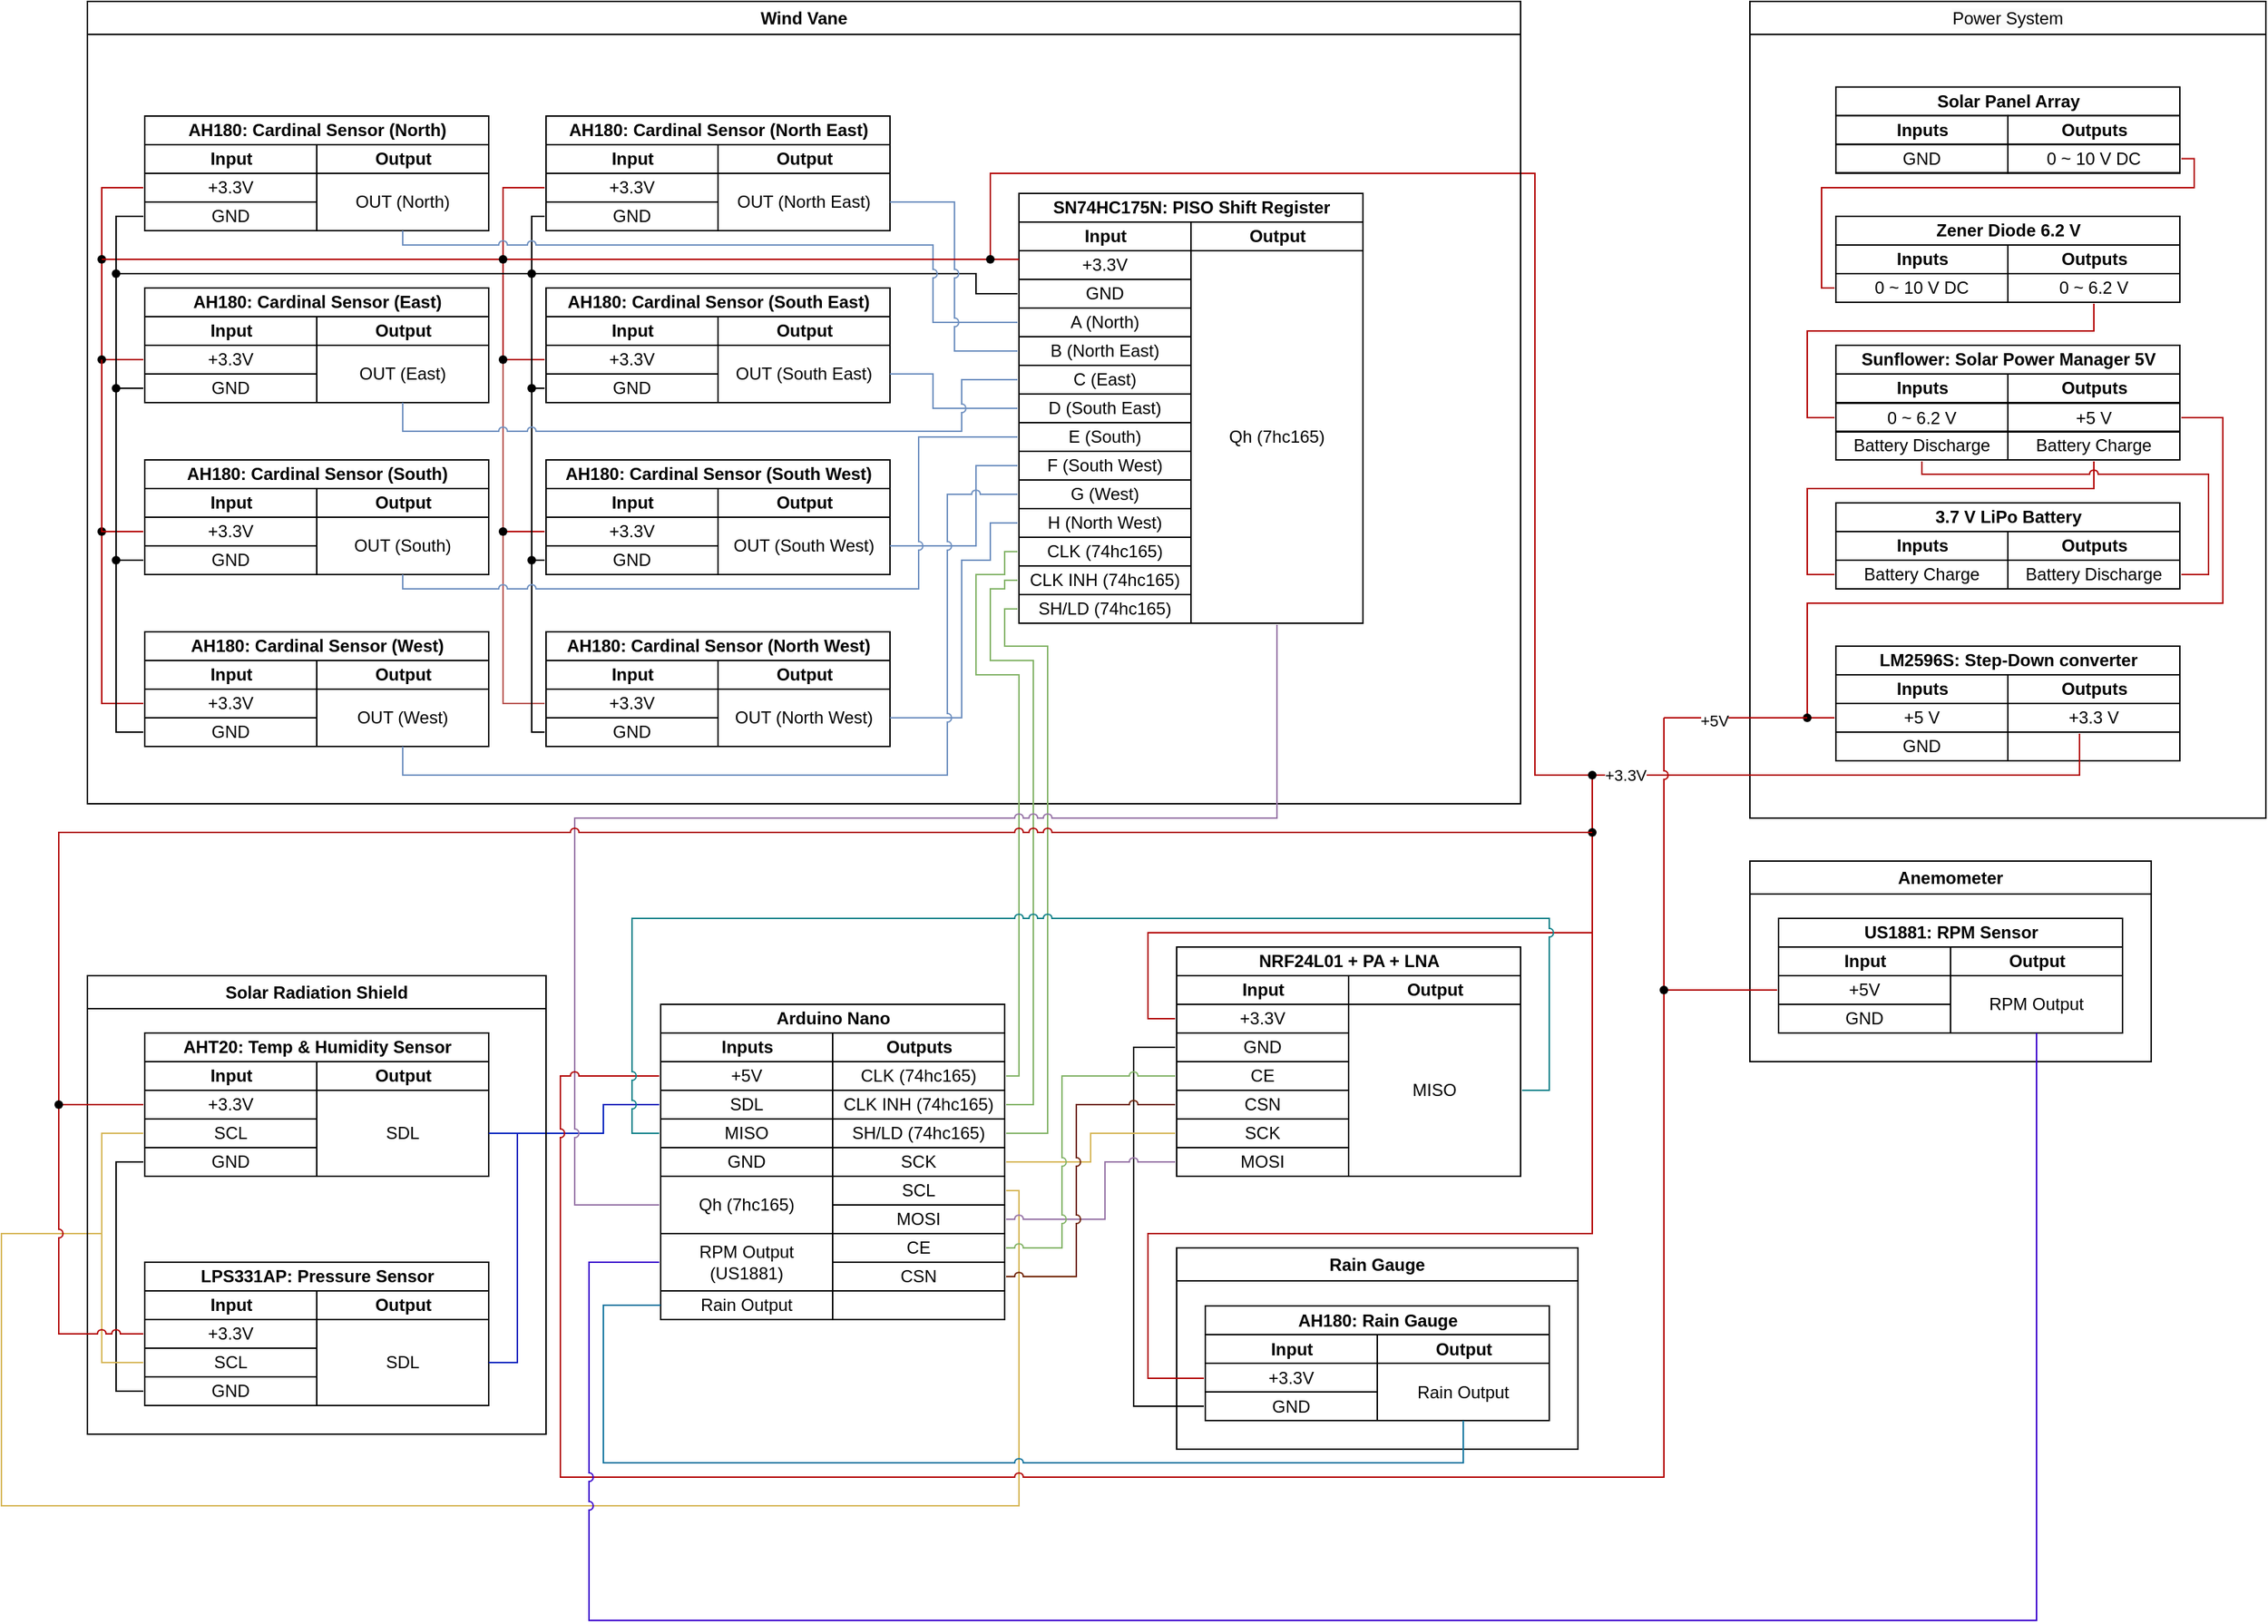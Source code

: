 <mxfile version="24.9.0">
  <diagram name="Page-1" id="S3UsarYxfdJ9jomTA45x">
    <mxGraphModel dx="3776" dy="2256" grid="1" gridSize="10" guides="1" tooltips="1" connect="1" arrows="1" fold="1" page="1" pageScale="1" pageWidth="1169" pageHeight="827" math="0" shadow="0">
      <root>
        <mxCell id="0" />
        <mxCell id="1" parent="0" />
        <mxCell id="Y7wGiKyArAF-lXNe609l-98" style="edgeStyle=orthogonalEdgeStyle;rounded=0;orthogonalLoop=1;jettySize=auto;html=1;fillColor=#e51400;strokeColor=#B20000;endArrow=none;endFill=0;entryX=0.636;entryY=0.036;entryDx=0;entryDy=0;entryPerimeter=0;" edge="1" parent="1" source="Y7wGiKyArAF-lXNe609l-89" target="Y7wGiKyArAF-lXNe609l-96">
          <mxGeometry relative="1" as="geometry">
            <mxPoint x="-90" y="-500" as="targetPoint" />
            <Array as="points">
              <mxPoint x="290" y="-140" />
              <mxPoint x="290" y="-560" />
              <mxPoint x="-90" y="-560" />
            </Array>
          </mxGeometry>
        </mxCell>
        <mxCell id="nhatgaREpkOWbGpzb7-J-2" value="Arduino Nano" style="swimlane;childLayout=stackLayout;resizeParent=1;resizeParentMax=0;startSize=20;html=1;" parent="1" vertex="1">
          <mxGeometry x="-320" y="20" width="240" height="220" as="geometry" />
        </mxCell>
        <mxCell id="nhatgaREpkOWbGpzb7-J-3" value="Inputs" style="swimlane;startSize=20;html=1;" parent="nhatgaREpkOWbGpzb7-J-2" vertex="1">
          <mxGeometry y="20" width="120" height="200" as="geometry" />
        </mxCell>
        <mxCell id="nhatgaREpkOWbGpzb7-J-37" value="+5V" style="text;html=1;align=center;verticalAlign=middle;whiteSpace=wrap;rounded=0;perimeterSpacing=1;strokeColor=default;" parent="nhatgaREpkOWbGpzb7-J-3" vertex="1">
          <mxGeometry y="20" width="120" height="20" as="geometry" />
        </mxCell>
        <mxCell id="Y7wGiKyArAF-lXNe609l-119" style="edgeStyle=orthogonalEdgeStyle;rounded=0;orthogonalLoop=1;jettySize=auto;html=1;endArrow=none;endFill=0;fillColor=#0050ef;strokeColor=#001DBC;" edge="1" parent="nhatgaREpkOWbGpzb7-J-3" source="nhatgaREpkOWbGpzb7-J-38">
          <mxGeometry relative="1" as="geometry">
            <mxPoint x="-100" y="70" as="targetPoint" />
            <Array as="points">
              <mxPoint x="-40" y="50" />
              <mxPoint x="-40" y="70" />
            </Array>
          </mxGeometry>
        </mxCell>
        <mxCell id="nhatgaREpkOWbGpzb7-J-38" value="SDL" style="text;html=1;align=center;verticalAlign=middle;whiteSpace=wrap;rounded=0;perimeterSpacing=1;strokeColor=default;" parent="nhatgaREpkOWbGpzb7-J-3" vertex="1">
          <mxGeometry y="40" width="120" height="20" as="geometry" />
        </mxCell>
        <mxCell id="nhatgaREpkOWbGpzb7-J-39" value="MISO" style="text;html=1;align=center;verticalAlign=middle;whiteSpace=wrap;rounded=0;perimeterSpacing=1;strokeColor=default;" parent="nhatgaREpkOWbGpzb7-J-3" vertex="1">
          <mxGeometry y="60" width="120" height="20" as="geometry" />
        </mxCell>
        <mxCell id="nhatgaREpkOWbGpzb7-J-40" value="GND" style="text;html=1;align=center;verticalAlign=middle;whiteSpace=wrap;rounded=0;perimeterSpacing=1;strokeColor=default;" parent="nhatgaREpkOWbGpzb7-J-3" vertex="1">
          <mxGeometry y="80" width="120" height="20" as="geometry" />
        </mxCell>
        <mxCell id="nhatgaREpkOWbGpzb7-J-41" value="Qh (7hc165)" style="text;html=1;align=center;verticalAlign=middle;whiteSpace=wrap;rounded=0;perimeterSpacing=1;strokeColor=default;" parent="nhatgaREpkOWbGpzb7-J-3" vertex="1">
          <mxGeometry y="100" width="120" height="40" as="geometry" />
        </mxCell>
        <mxCell id="nhatgaREpkOWbGpzb7-J-42" value="RPM Output (US1881)" style="text;html=1;align=center;verticalAlign=middle;whiteSpace=wrap;rounded=0;perimeterSpacing=1;strokeColor=default;" parent="nhatgaREpkOWbGpzb7-J-3" vertex="1">
          <mxGeometry y="140" width="120" height="40" as="geometry" />
        </mxCell>
        <mxCell id="Y7wGiKyArAF-lXNe609l-130" value="Rain Output" style="text;html=1;align=center;verticalAlign=middle;whiteSpace=wrap;rounded=0;" vertex="1" parent="nhatgaREpkOWbGpzb7-J-3">
          <mxGeometry y="180" width="120" height="20" as="geometry" />
        </mxCell>
        <mxCell id="nhatgaREpkOWbGpzb7-J-4" value="Outputs" style="swimlane;startSize=20;html=1;" parent="nhatgaREpkOWbGpzb7-J-2" vertex="1">
          <mxGeometry x="120" y="20" width="120" height="200" as="geometry" />
        </mxCell>
        <mxCell id="nhatgaREpkOWbGpzb7-J-43" value="SCK" style="text;html=1;align=center;verticalAlign=middle;whiteSpace=wrap;rounded=0;perimeterSpacing=1;strokeColor=default;" parent="nhatgaREpkOWbGpzb7-J-4" vertex="1">
          <mxGeometry y="80" width="120" height="20" as="geometry" />
        </mxCell>
        <mxCell id="Y7wGiKyArAF-lXNe609l-122" style="edgeStyle=orthogonalEdgeStyle;rounded=0;orthogonalLoop=1;jettySize=auto;html=1;fillColor=#fff2cc;strokeColor=#d6b656;endArrow=none;endFill=0;jumpStyle=none;" edge="1" parent="nhatgaREpkOWbGpzb7-J-4" source="nhatgaREpkOWbGpzb7-J-44">
          <mxGeometry relative="1" as="geometry">
            <mxPoint x="-510" y="140.0" as="targetPoint" />
            <Array as="points">
              <mxPoint x="130" y="110" />
              <mxPoint x="130" y="330" />
              <mxPoint x="-580" y="330" />
              <mxPoint x="-580" y="140" />
            </Array>
          </mxGeometry>
        </mxCell>
        <mxCell id="nhatgaREpkOWbGpzb7-J-44" value="SCL" style="text;html=1;align=center;verticalAlign=middle;whiteSpace=wrap;rounded=0;perimeterSpacing=1;strokeColor=default;" parent="nhatgaREpkOWbGpzb7-J-4" vertex="1">
          <mxGeometry y="100" width="120" height="20" as="geometry" />
        </mxCell>
        <mxCell id="nhatgaREpkOWbGpzb7-J-45" value="MOSI" style="text;html=1;align=center;verticalAlign=middle;whiteSpace=wrap;rounded=0;perimeterSpacing=1;strokeColor=default;" parent="nhatgaREpkOWbGpzb7-J-4" vertex="1">
          <mxGeometry y="120" width="120" height="20" as="geometry" />
        </mxCell>
        <mxCell id="nhatgaREpkOWbGpzb7-J-46" value="CE" style="text;html=1;align=center;verticalAlign=middle;whiteSpace=wrap;rounded=0;perimeterSpacing=1;strokeColor=default;" parent="nhatgaREpkOWbGpzb7-J-4" vertex="1">
          <mxGeometry y="140" width="120" height="20" as="geometry" />
        </mxCell>
        <mxCell id="nhatgaREpkOWbGpzb7-J-47" value="CSN" style="text;html=1;align=center;verticalAlign=middle;whiteSpace=wrap;rounded=0;perimeterSpacing=1;strokeColor=default;" parent="nhatgaREpkOWbGpzb7-J-4" vertex="1">
          <mxGeometry y="160" width="120" height="20" as="geometry" />
        </mxCell>
        <mxCell id="nhatgaREpkOWbGpzb7-J-50" value="CLK (74hc165)" style="text;html=1;align=center;verticalAlign=middle;whiteSpace=wrap;rounded=0;perimeterSpacing=1;strokeColor=default;" parent="nhatgaREpkOWbGpzb7-J-4" vertex="1">
          <mxGeometry y="20" width="120" height="20" as="geometry" />
        </mxCell>
        <mxCell id="nhatgaREpkOWbGpzb7-J-48" value="CLK INH (74hc165)" style="text;html=1;align=center;verticalAlign=middle;whiteSpace=wrap;rounded=0;perimeterSpacing=1;strokeColor=default;" parent="nhatgaREpkOWbGpzb7-J-4" vertex="1">
          <mxGeometry y="40" width="120" height="20" as="geometry" />
        </mxCell>
        <mxCell id="nhatgaREpkOWbGpzb7-J-140" value="SH/LD (74hc165)" style="text;html=1;align=center;verticalAlign=middle;whiteSpace=wrap;rounded=0;perimeterSpacing=1;strokeColor=default;" parent="nhatgaREpkOWbGpzb7-J-4" vertex="1">
          <mxGeometry y="60" width="120" height="20" as="geometry" />
        </mxCell>
        <mxCell id="nhatgaREpkOWbGpzb7-J-88" value="NRF24L01 + PA + LNA" style="swimlane;childLayout=stackLayout;resizeParent=1;resizeParentMax=0;startSize=20;html=1;" parent="1" vertex="1">
          <mxGeometry x="40" y="-20" width="240" height="160" as="geometry" />
        </mxCell>
        <mxCell id="nhatgaREpkOWbGpzb7-J-89" value="Input" style="swimlane;startSize=20;html=1;" parent="nhatgaREpkOWbGpzb7-J-88" vertex="1">
          <mxGeometry y="20" width="120" height="140" as="geometry" />
        </mxCell>
        <mxCell id="nhatgaREpkOWbGpzb7-J-96" value="+3.3V" style="text;html=1;align=center;verticalAlign=middle;whiteSpace=wrap;rounded=0;perimeterSpacing=1;strokeColor=default;" parent="nhatgaREpkOWbGpzb7-J-89" vertex="1">
          <mxGeometry y="20" width="120" height="20" as="geometry" />
        </mxCell>
        <mxCell id="nhatgaREpkOWbGpzb7-J-97" value="CE" style="text;html=1;align=center;verticalAlign=middle;whiteSpace=wrap;rounded=0;perimeterSpacing=1;strokeColor=default;" parent="nhatgaREpkOWbGpzb7-J-89" vertex="1">
          <mxGeometry y="60" width="120" height="20" as="geometry" />
        </mxCell>
        <mxCell id="nhatgaREpkOWbGpzb7-J-98" value="CSN" style="text;html=1;align=center;verticalAlign=middle;whiteSpace=wrap;rounded=0;perimeterSpacing=1;strokeColor=default;" parent="nhatgaREpkOWbGpzb7-J-89" vertex="1">
          <mxGeometry y="80" width="120" height="20" as="geometry" />
        </mxCell>
        <mxCell id="nhatgaREpkOWbGpzb7-J-99" value="MOSI" style="text;html=1;align=center;verticalAlign=middle;whiteSpace=wrap;rounded=0;perimeterSpacing=1;strokeColor=default;" parent="nhatgaREpkOWbGpzb7-J-89" vertex="1">
          <mxGeometry y="120" width="120" height="20" as="geometry" />
        </mxCell>
        <mxCell id="nhatgaREpkOWbGpzb7-J-101" value="SCK" style="text;html=1;align=center;verticalAlign=middle;whiteSpace=wrap;rounded=0;perimeterSpacing=1;strokeColor=default;" parent="nhatgaREpkOWbGpzb7-J-89" vertex="1">
          <mxGeometry y="100" width="120" height="20" as="geometry" />
        </mxCell>
        <mxCell id="nhatgaREpkOWbGpzb7-J-95" value="GND" style="text;html=1;align=center;verticalAlign=middle;whiteSpace=wrap;rounded=0;perimeterSpacing=1;strokeColor=default;" parent="nhatgaREpkOWbGpzb7-J-89" vertex="1">
          <mxGeometry y="40" width="120" height="20" as="geometry" />
        </mxCell>
        <mxCell id="nhatgaREpkOWbGpzb7-J-93" value="Output" style="swimlane;startSize=20;html=1;" parent="nhatgaREpkOWbGpzb7-J-88" vertex="1">
          <mxGeometry x="120" y="20" width="120" height="140" as="geometry" />
        </mxCell>
        <mxCell id="nhatgaREpkOWbGpzb7-J-100" value="MISO" style="text;html=1;align=center;verticalAlign=middle;whiteSpace=wrap;rounded=0;perimeterSpacing=1;strokeColor=default;" parent="nhatgaREpkOWbGpzb7-J-93" vertex="1">
          <mxGeometry y="20" width="120" height="120" as="geometry" />
        </mxCell>
        <mxCell id="5NgEor5kjwg7OCMmQBEe-1" value="Solar Radiation Shield" style="swimlane;whiteSpace=wrap;html=1;" parent="1" vertex="1">
          <mxGeometry x="-720" width="320" height="320" as="geometry" />
        </mxCell>
        <mxCell id="nhatgaREpkOWbGpzb7-J-64" value="AHT20: Temp &amp;amp; Humidity Sensor" style="swimlane;childLayout=stackLayout;resizeParent=1;resizeParentMax=0;startSize=20;html=1;" parent="5NgEor5kjwg7OCMmQBEe-1" vertex="1">
          <mxGeometry x="40" y="40" width="240" height="100" as="geometry" />
        </mxCell>
        <mxCell id="nhatgaREpkOWbGpzb7-J-65" value="Input" style="swimlane;startSize=20;html=1;" parent="nhatgaREpkOWbGpzb7-J-64" vertex="1">
          <mxGeometry y="20" width="120" height="80" as="geometry" />
        </mxCell>
        <mxCell id="nhatgaREpkOWbGpzb7-J-70" value="+3.3V" style="text;html=1;align=center;verticalAlign=middle;whiteSpace=wrap;rounded=0;perimeterSpacing=1;strokeColor=default;" parent="nhatgaREpkOWbGpzb7-J-65" vertex="1">
          <mxGeometry y="20" width="120" height="20" as="geometry" />
        </mxCell>
        <mxCell id="nhatgaREpkOWbGpzb7-J-71" value="GND" style="text;html=1;align=center;verticalAlign=middle;whiteSpace=wrap;rounded=0;perimeterSpacing=1;strokeColor=default;" parent="nhatgaREpkOWbGpzb7-J-65" vertex="1">
          <mxGeometry y="60" width="120" height="20" as="geometry" />
        </mxCell>
        <mxCell id="nhatgaREpkOWbGpzb7-J-73" value="SCL" style="text;html=1;align=center;verticalAlign=middle;whiteSpace=wrap;rounded=0;perimeterSpacing=1;strokeColor=default;" parent="nhatgaREpkOWbGpzb7-J-65" vertex="1">
          <mxGeometry y="40" width="120" height="20" as="geometry" />
        </mxCell>
        <mxCell id="nhatgaREpkOWbGpzb7-J-66" value="Output" style="swimlane;startSize=20;html=1;" parent="nhatgaREpkOWbGpzb7-J-64" vertex="1">
          <mxGeometry x="120" y="20" width="120" height="80" as="geometry" />
        </mxCell>
        <mxCell id="nhatgaREpkOWbGpzb7-J-72" value="SDL" style="text;html=1;align=center;verticalAlign=middle;whiteSpace=wrap;rounded=0;" parent="nhatgaREpkOWbGpzb7-J-66" vertex="1">
          <mxGeometry y="20" width="120" height="60" as="geometry" />
        </mxCell>
        <mxCell id="nhatgaREpkOWbGpzb7-J-74" value="LPS331AP: Pressure Sensor" style="swimlane;childLayout=stackLayout;resizeParent=1;resizeParentMax=0;startSize=20;html=1;" parent="5NgEor5kjwg7OCMmQBEe-1" vertex="1">
          <mxGeometry x="40" y="200" width="240" height="100" as="geometry" />
        </mxCell>
        <mxCell id="nhatgaREpkOWbGpzb7-J-75" value="Input" style="swimlane;startSize=20;html=1;" parent="nhatgaREpkOWbGpzb7-J-74" vertex="1">
          <mxGeometry y="20" width="120" height="80" as="geometry" />
        </mxCell>
        <mxCell id="nhatgaREpkOWbGpzb7-J-76" value="+3.3V" style="text;html=1;align=center;verticalAlign=middle;whiteSpace=wrap;rounded=0;perimeterSpacing=1;strokeColor=default;" parent="nhatgaREpkOWbGpzb7-J-75" vertex="1">
          <mxGeometry y="20" width="120" height="20" as="geometry" />
        </mxCell>
        <mxCell id="nhatgaREpkOWbGpzb7-J-77" value="GND" style="text;html=1;align=center;verticalAlign=middle;whiteSpace=wrap;rounded=0;perimeterSpacing=1;strokeColor=default;" parent="nhatgaREpkOWbGpzb7-J-75" vertex="1">
          <mxGeometry y="60" width="120" height="20" as="geometry" />
        </mxCell>
        <mxCell id="nhatgaREpkOWbGpzb7-J-78" value="SCL" style="text;html=1;align=center;verticalAlign=middle;whiteSpace=wrap;rounded=0;perimeterSpacing=1;strokeColor=default;" parent="nhatgaREpkOWbGpzb7-J-75" vertex="1">
          <mxGeometry y="40" width="120" height="20" as="geometry" />
        </mxCell>
        <mxCell id="nhatgaREpkOWbGpzb7-J-79" value="Output" style="swimlane;startSize=20;html=1;" parent="nhatgaREpkOWbGpzb7-J-74" vertex="1">
          <mxGeometry x="120" y="20" width="120" height="80" as="geometry" />
        </mxCell>
        <mxCell id="nhatgaREpkOWbGpzb7-J-80" value="SDL" style="text;html=1;align=center;verticalAlign=middle;whiteSpace=wrap;rounded=0;" parent="nhatgaREpkOWbGpzb7-J-79" vertex="1">
          <mxGeometry y="20" width="120" height="60" as="geometry" />
        </mxCell>
        <mxCell id="Y7wGiKyArAF-lXNe609l-112" style="edgeStyle=orthogonalEdgeStyle;rounded=0;orthogonalLoop=1;jettySize=auto;html=1;entryX=0;entryY=0.5;entryDx=0;entryDy=0;endArrow=none;endFill=0;" edge="1" parent="5NgEor5kjwg7OCMmQBEe-1" source="nhatgaREpkOWbGpzb7-J-71" target="nhatgaREpkOWbGpzb7-J-77">
          <mxGeometry relative="1" as="geometry">
            <Array as="points">
              <mxPoint x="20" y="130" />
              <mxPoint x="20" y="290" />
            </Array>
          </mxGeometry>
        </mxCell>
        <mxCell id="Y7wGiKyArAF-lXNe609l-118" style="edgeStyle=orthogonalEdgeStyle;rounded=0;orthogonalLoop=1;jettySize=auto;html=1;entryX=1;entryY=0.5;entryDx=0;entryDy=0;endArrow=none;endFill=0;fillColor=#0050ef;strokeColor=#001DBC;" edge="1" parent="5NgEor5kjwg7OCMmQBEe-1" source="nhatgaREpkOWbGpzb7-J-72" target="nhatgaREpkOWbGpzb7-J-80">
          <mxGeometry relative="1" as="geometry">
            <Array as="points">
              <mxPoint x="300" y="110" />
              <mxPoint x="300" y="270" />
            </Array>
          </mxGeometry>
        </mxCell>
        <mxCell id="Y7wGiKyArAF-lXNe609l-120" style="edgeStyle=orthogonalEdgeStyle;rounded=0;orthogonalLoop=1;jettySize=auto;html=1;entryX=0;entryY=0.5;entryDx=0;entryDy=0;endArrow=none;endFill=0;jumpStyle=none;fillColor=#fff2cc;strokeColor=#d6b656;" edge="1" parent="5NgEor5kjwg7OCMmQBEe-1" source="nhatgaREpkOWbGpzb7-J-73" target="nhatgaREpkOWbGpzb7-J-78">
          <mxGeometry relative="1" as="geometry">
            <Array as="points">
              <mxPoint x="10" y="110" />
              <mxPoint x="10" y="270" />
            </Array>
          </mxGeometry>
        </mxCell>
        <mxCell id="5NgEor5kjwg7OCMmQBEe-3" value="Anemometer" style="swimlane;whiteSpace=wrap;html=1;" parent="1" vertex="1">
          <mxGeometry x="440" y="-80" width="280" height="140" as="geometry" />
        </mxCell>
        <mxCell id="nhatgaREpkOWbGpzb7-J-113" value="US1881: RPM Sensor" style="swimlane;childLayout=stackLayout;resizeParent=1;resizeParentMax=0;startSize=20;html=1;" parent="5NgEor5kjwg7OCMmQBEe-3" vertex="1">
          <mxGeometry x="20" y="40" width="240" height="80" as="geometry" />
        </mxCell>
        <mxCell id="nhatgaREpkOWbGpzb7-J-114" value="Input" style="swimlane;startSize=20;html=1;" parent="nhatgaREpkOWbGpzb7-J-113" vertex="1">
          <mxGeometry y="20" width="120" height="60" as="geometry" />
        </mxCell>
        <mxCell id="nhatgaREpkOWbGpzb7-J-115" value="+5V" style="text;html=1;align=center;verticalAlign=middle;whiteSpace=wrap;rounded=0;perimeterSpacing=1;strokeColor=default;" parent="nhatgaREpkOWbGpzb7-J-114" vertex="1">
          <mxGeometry y="20" width="120" height="20" as="geometry" />
        </mxCell>
        <mxCell id="nhatgaREpkOWbGpzb7-J-116" value="GND" style="text;html=1;align=center;verticalAlign=middle;whiteSpace=wrap;rounded=0;perimeterSpacing=1;strokeColor=default;" parent="nhatgaREpkOWbGpzb7-J-114" vertex="1">
          <mxGeometry y="40" width="120" height="20" as="geometry" />
        </mxCell>
        <mxCell id="nhatgaREpkOWbGpzb7-J-118" value="Output" style="swimlane;startSize=20;html=1;" parent="nhatgaREpkOWbGpzb7-J-113" vertex="1">
          <mxGeometry x="120" y="20" width="120" height="60" as="geometry" />
        </mxCell>
        <mxCell id="nhatgaREpkOWbGpzb7-J-119" value="RPM Output" style="text;html=1;align=center;verticalAlign=middle;whiteSpace=wrap;rounded=0;" parent="nhatgaREpkOWbGpzb7-J-118" vertex="1">
          <mxGeometry y="20" width="120" height="40" as="geometry" />
        </mxCell>
        <mxCell id="5NgEor5kjwg7OCMmQBEe-18" value="Rain Gauge" style="swimlane;whiteSpace=wrap;html=1;" parent="1" vertex="1">
          <mxGeometry x="40" y="190" width="280" height="140.5" as="geometry" />
        </mxCell>
        <mxCell id="5NgEor5kjwg7OCMmQBEe-10" value="AH180: Rain Gauge" style="swimlane;childLayout=stackLayout;resizeParent=1;resizeParentMax=0;startSize=20;html=1;" parent="5NgEor5kjwg7OCMmQBEe-18" vertex="1">
          <mxGeometry x="20" y="40.5" width="240" height="80" as="geometry" />
        </mxCell>
        <mxCell id="5NgEor5kjwg7OCMmQBEe-11" value="Input" style="swimlane;startSize=20;html=1;" parent="5NgEor5kjwg7OCMmQBEe-10" vertex="1">
          <mxGeometry y="20" width="120" height="60" as="geometry" />
        </mxCell>
        <mxCell id="5NgEor5kjwg7OCMmQBEe-13" value="+3.3V" style="text;html=1;align=center;verticalAlign=middle;whiteSpace=wrap;rounded=0;perimeterSpacing=1;strokeColor=default;" parent="5NgEor5kjwg7OCMmQBEe-11" vertex="1">
          <mxGeometry y="20" width="120" height="20" as="geometry" />
        </mxCell>
        <mxCell id="5NgEor5kjwg7OCMmQBEe-15" value="GND" style="text;html=1;align=center;verticalAlign=middle;whiteSpace=wrap;rounded=0;perimeterSpacing=1;strokeColor=default;" parent="5NgEor5kjwg7OCMmQBEe-11" vertex="1">
          <mxGeometry y="40" width="120" height="20" as="geometry" />
        </mxCell>
        <mxCell id="5NgEor5kjwg7OCMmQBEe-16" value="Output" style="swimlane;startSize=20;html=1;" parent="5NgEor5kjwg7OCMmQBEe-10" vertex="1">
          <mxGeometry x="120" y="20" width="120" height="60" as="geometry" />
        </mxCell>
        <mxCell id="5NgEor5kjwg7OCMmQBEe-17" value="Rain Output" style="text;html=1;align=center;verticalAlign=middle;whiteSpace=wrap;rounded=0;" parent="5NgEor5kjwg7OCMmQBEe-16" vertex="1">
          <mxGeometry y="20" width="120" height="40" as="geometry" />
        </mxCell>
        <mxCell id="nhatgaREpkOWbGpzb7-J-226" value="Wind Vane" style="swimlane;whiteSpace=wrap;html=1;rounded=0;" parent="1" vertex="1">
          <mxGeometry x="-720" y="-680" width="1000" height="560" as="geometry" />
        </mxCell>
        <mxCell id="nhatgaREpkOWbGpzb7-J-102" value="SN74HC175N: PISO Shift Register" style="swimlane;childLayout=stackLayout;resizeParent=1;resizeParentMax=0;startSize=20;html=1;" parent="nhatgaREpkOWbGpzb7-J-226" vertex="1">
          <mxGeometry x="650" y="134" width="240" height="300" as="geometry" />
        </mxCell>
        <mxCell id="nhatgaREpkOWbGpzb7-J-103" value="Input" style="swimlane;startSize=20;html=1;" parent="nhatgaREpkOWbGpzb7-J-102" vertex="1">
          <mxGeometry y="20" width="120" height="280" as="geometry" />
        </mxCell>
        <mxCell id="nhatgaREpkOWbGpzb7-J-104" value="GND" style="text;html=1;align=center;verticalAlign=middle;whiteSpace=wrap;rounded=0;perimeterSpacing=1;strokeColor=default;" parent="nhatgaREpkOWbGpzb7-J-103" vertex="1">
          <mxGeometry y="40" width="120" height="20" as="geometry" />
        </mxCell>
        <mxCell id="nhatgaREpkOWbGpzb7-J-105" value="+3.3V" style="text;html=1;align=center;verticalAlign=middle;whiteSpace=wrap;rounded=0;perimeterSpacing=1;strokeColor=default;" parent="nhatgaREpkOWbGpzb7-J-103" vertex="1">
          <mxGeometry y="20" width="120" height="20" as="geometry" />
        </mxCell>
        <mxCell id="nhatgaREpkOWbGpzb7-J-127" value="A (North)" style="text;html=1;align=center;verticalAlign=middle;whiteSpace=wrap;rounded=0;perimeterSpacing=1;strokeColor=default;" parent="nhatgaREpkOWbGpzb7-J-103" vertex="1">
          <mxGeometry y="60" width="120" height="20" as="geometry" />
        </mxCell>
        <mxCell id="nhatgaREpkOWbGpzb7-J-128" value="C (East)" style="text;html=1;align=center;verticalAlign=middle;whiteSpace=wrap;rounded=0;perimeterSpacing=1;strokeColor=default;" parent="nhatgaREpkOWbGpzb7-J-103" vertex="1">
          <mxGeometry y="100" width="120" height="20" as="geometry" />
        </mxCell>
        <mxCell id="nhatgaREpkOWbGpzb7-J-129" value="B (North East)" style="text;html=1;align=center;verticalAlign=middle;whiteSpace=wrap;rounded=0;perimeterSpacing=1;strokeColor=default;" parent="nhatgaREpkOWbGpzb7-J-103" vertex="1">
          <mxGeometry y="80" width="120" height="20" as="geometry" />
        </mxCell>
        <mxCell id="nhatgaREpkOWbGpzb7-J-130" value="D (South East)" style="text;html=1;align=center;verticalAlign=middle;whiteSpace=wrap;rounded=0;perimeterSpacing=1;strokeColor=default;" parent="nhatgaREpkOWbGpzb7-J-103" vertex="1">
          <mxGeometry y="120" width="120" height="20" as="geometry" />
        </mxCell>
        <mxCell id="nhatgaREpkOWbGpzb7-J-131" value="F (South West)" style="text;html=1;align=center;verticalAlign=middle;whiteSpace=wrap;rounded=0;perimeterSpacing=1;strokeColor=default;" parent="nhatgaREpkOWbGpzb7-J-103" vertex="1">
          <mxGeometry y="160" width="120" height="20" as="geometry" />
        </mxCell>
        <mxCell id="nhatgaREpkOWbGpzb7-J-132" value="E (South)" style="text;html=1;align=center;verticalAlign=middle;whiteSpace=wrap;rounded=0;perimeterSpacing=1;strokeColor=default;" parent="nhatgaREpkOWbGpzb7-J-103" vertex="1">
          <mxGeometry y="140" width="120" height="20" as="geometry" />
        </mxCell>
        <mxCell id="nhatgaREpkOWbGpzb7-J-133" value="G (West)" style="text;html=1;align=center;verticalAlign=middle;whiteSpace=wrap;rounded=0;perimeterSpacing=1;strokeColor=default;" parent="nhatgaREpkOWbGpzb7-J-103" vertex="1">
          <mxGeometry y="180" width="120" height="20" as="geometry" />
        </mxCell>
        <mxCell id="nhatgaREpkOWbGpzb7-J-135" value="H (North West)" style="text;html=1;align=center;verticalAlign=middle;whiteSpace=wrap;rounded=0;perimeterSpacing=1;strokeColor=default;" parent="nhatgaREpkOWbGpzb7-J-103" vertex="1">
          <mxGeometry y="200" width="120" height="20" as="geometry" />
        </mxCell>
        <mxCell id="nhatgaREpkOWbGpzb7-J-137" value="CLK (74hc165)" style="text;html=1;align=center;verticalAlign=middle;whiteSpace=wrap;rounded=0;perimeterSpacing=1;strokeColor=default;" parent="nhatgaREpkOWbGpzb7-J-103" vertex="1">
          <mxGeometry y="220" width="120" height="20" as="geometry" />
        </mxCell>
        <mxCell id="nhatgaREpkOWbGpzb7-J-138" value="CLK INH (74hc165)" style="text;html=1;align=center;verticalAlign=middle;whiteSpace=wrap;rounded=0;perimeterSpacing=1;strokeColor=default;" parent="nhatgaREpkOWbGpzb7-J-103" vertex="1">
          <mxGeometry y="240" width="120" height="20" as="geometry" />
        </mxCell>
        <mxCell id="nhatgaREpkOWbGpzb7-J-141" value="SH/LD (74hc165)" style="text;html=1;align=center;verticalAlign=middle;whiteSpace=wrap;rounded=0;perimeterSpacing=1;strokeColor=default;" parent="nhatgaREpkOWbGpzb7-J-103" vertex="1">
          <mxGeometry y="260" width="120" height="20" as="geometry" />
        </mxCell>
        <mxCell id="nhatgaREpkOWbGpzb7-J-110" value="Output" style="swimlane;startSize=20;html=1;" parent="nhatgaREpkOWbGpzb7-J-102" vertex="1">
          <mxGeometry x="120" y="20" width="120" height="280" as="geometry" />
        </mxCell>
        <mxCell id="nhatgaREpkOWbGpzb7-J-143" value="Qh (7hc165)" style="text;html=1;align=center;verticalAlign=middle;whiteSpace=wrap;rounded=0;perimeterSpacing=1;strokeColor=default;" parent="nhatgaREpkOWbGpzb7-J-110" vertex="1">
          <mxGeometry y="20" width="120" height="260" as="geometry" />
        </mxCell>
        <mxCell id="nhatgaREpkOWbGpzb7-J-144" value="AH180: Cardinal Sensor (North)" style="swimlane;childLayout=stackLayout;resizeParent=1;resizeParentMax=0;startSize=20;html=1;" parent="nhatgaREpkOWbGpzb7-J-226" vertex="1">
          <mxGeometry x="40" y="80" width="240" height="80" as="geometry" />
        </mxCell>
        <mxCell id="nhatgaREpkOWbGpzb7-J-145" value="Input" style="swimlane;startSize=20;html=1;" parent="nhatgaREpkOWbGpzb7-J-144" vertex="1">
          <mxGeometry y="20" width="120" height="60" as="geometry" />
        </mxCell>
        <mxCell id="nhatgaREpkOWbGpzb7-J-146" value="+3.3V" style="text;html=1;align=center;verticalAlign=middle;whiteSpace=wrap;rounded=0;perimeterSpacing=1;strokeColor=default;" parent="nhatgaREpkOWbGpzb7-J-145" vertex="1">
          <mxGeometry y="20" width="120" height="20" as="geometry" />
        </mxCell>
        <mxCell id="nhatgaREpkOWbGpzb7-J-147" value="GND" style="text;html=1;align=center;verticalAlign=middle;whiteSpace=wrap;rounded=0;perimeterSpacing=1;strokeColor=default;" parent="nhatgaREpkOWbGpzb7-J-145" vertex="1">
          <mxGeometry y="40" width="120" height="20" as="geometry" />
        </mxCell>
        <mxCell id="nhatgaREpkOWbGpzb7-J-149" value="Output" style="swimlane;startSize=20;html=1;" parent="nhatgaREpkOWbGpzb7-J-144" vertex="1">
          <mxGeometry x="120" y="20" width="120" height="60" as="geometry" />
        </mxCell>
        <mxCell id="nhatgaREpkOWbGpzb7-J-150" value="OUT (North)" style="text;html=1;align=center;verticalAlign=middle;whiteSpace=wrap;rounded=0;" parent="nhatgaREpkOWbGpzb7-J-149" vertex="1">
          <mxGeometry y="20" width="120" height="40" as="geometry" />
        </mxCell>
        <mxCell id="nhatgaREpkOWbGpzb7-J-159" value="AH180: Cardinal Sensor (East)" style="swimlane;childLayout=stackLayout;resizeParent=1;resizeParentMax=0;startSize=20;html=1;" parent="nhatgaREpkOWbGpzb7-J-226" vertex="1">
          <mxGeometry x="40" y="200" width="240" height="80" as="geometry" />
        </mxCell>
        <mxCell id="nhatgaREpkOWbGpzb7-J-160" value="Input" style="swimlane;startSize=20;html=1;" parent="nhatgaREpkOWbGpzb7-J-159" vertex="1">
          <mxGeometry y="20" width="120" height="60" as="geometry" />
        </mxCell>
        <mxCell id="nhatgaREpkOWbGpzb7-J-161" value="+3.3V" style="text;html=1;align=center;verticalAlign=middle;whiteSpace=wrap;rounded=0;perimeterSpacing=1;strokeColor=default;" parent="nhatgaREpkOWbGpzb7-J-160" vertex="1">
          <mxGeometry y="20" width="120" height="20" as="geometry" />
        </mxCell>
        <mxCell id="nhatgaREpkOWbGpzb7-J-162" value="GND" style="text;html=1;align=center;verticalAlign=middle;whiteSpace=wrap;rounded=0;perimeterSpacing=1;strokeColor=default;" parent="nhatgaREpkOWbGpzb7-J-160" vertex="1">
          <mxGeometry y="40" width="120" height="20" as="geometry" />
        </mxCell>
        <mxCell id="nhatgaREpkOWbGpzb7-J-163" value="Output" style="swimlane;startSize=20;html=1;" parent="nhatgaREpkOWbGpzb7-J-159" vertex="1">
          <mxGeometry x="120" y="20" width="120" height="60" as="geometry" />
        </mxCell>
        <mxCell id="nhatgaREpkOWbGpzb7-J-164" value="OUT (East)" style="text;html=1;align=center;verticalAlign=middle;whiteSpace=wrap;rounded=0;" parent="nhatgaREpkOWbGpzb7-J-163" vertex="1">
          <mxGeometry y="20" width="120" height="40" as="geometry" />
        </mxCell>
        <mxCell id="nhatgaREpkOWbGpzb7-J-171" value="AH180: Cardinal Sensor (West)" style="swimlane;childLayout=stackLayout;resizeParent=1;resizeParentMax=0;startSize=20;html=1;" parent="nhatgaREpkOWbGpzb7-J-226" vertex="1">
          <mxGeometry x="40" y="440" width="240" height="80" as="geometry" />
        </mxCell>
        <mxCell id="nhatgaREpkOWbGpzb7-J-172" value="Input" style="swimlane;startSize=20;html=1;" parent="nhatgaREpkOWbGpzb7-J-171" vertex="1">
          <mxGeometry y="20" width="120" height="60" as="geometry" />
        </mxCell>
        <mxCell id="nhatgaREpkOWbGpzb7-J-173" value="+3.3V" style="text;html=1;align=center;verticalAlign=middle;whiteSpace=wrap;rounded=0;perimeterSpacing=1;strokeColor=default;" parent="nhatgaREpkOWbGpzb7-J-172" vertex="1">
          <mxGeometry y="20" width="120" height="20" as="geometry" />
        </mxCell>
        <mxCell id="nhatgaREpkOWbGpzb7-J-174" value="GND" style="text;html=1;align=center;verticalAlign=middle;whiteSpace=wrap;rounded=0;perimeterSpacing=1;strokeColor=default;" parent="nhatgaREpkOWbGpzb7-J-172" vertex="1">
          <mxGeometry y="40" width="120" height="20" as="geometry" />
        </mxCell>
        <mxCell id="nhatgaREpkOWbGpzb7-J-175" value="Output" style="swimlane;startSize=20;html=1;" parent="nhatgaREpkOWbGpzb7-J-171" vertex="1">
          <mxGeometry x="120" y="20" width="120" height="60" as="geometry" />
        </mxCell>
        <mxCell id="nhatgaREpkOWbGpzb7-J-176" value="OUT (West)" style="text;html=1;align=center;verticalAlign=middle;whiteSpace=wrap;rounded=0;" parent="nhatgaREpkOWbGpzb7-J-175" vertex="1">
          <mxGeometry y="20" width="120" height="40" as="geometry" />
        </mxCell>
        <mxCell id="nhatgaREpkOWbGpzb7-J-202" value="AH180: Cardinal Sensor (North East)" style="swimlane;childLayout=stackLayout;resizeParent=1;resizeParentMax=0;startSize=20;html=1;" parent="nhatgaREpkOWbGpzb7-J-226" vertex="1">
          <mxGeometry x="320" y="80" width="240" height="80" as="geometry" />
        </mxCell>
        <mxCell id="nhatgaREpkOWbGpzb7-J-203" value="Input" style="swimlane;startSize=20;html=1;" parent="nhatgaREpkOWbGpzb7-J-202" vertex="1">
          <mxGeometry y="20" width="120" height="60" as="geometry" />
        </mxCell>
        <mxCell id="nhatgaREpkOWbGpzb7-J-204" value="+3.3V" style="text;html=1;align=center;verticalAlign=middle;whiteSpace=wrap;rounded=0;perimeterSpacing=1;strokeColor=default;" parent="nhatgaREpkOWbGpzb7-J-203" vertex="1">
          <mxGeometry y="20" width="120" height="20" as="geometry" />
        </mxCell>
        <mxCell id="nhatgaREpkOWbGpzb7-J-205" value="GND" style="text;html=1;align=center;verticalAlign=middle;whiteSpace=wrap;rounded=0;perimeterSpacing=1;strokeColor=default;" parent="nhatgaREpkOWbGpzb7-J-203" vertex="1">
          <mxGeometry y="40" width="120" height="20" as="geometry" />
        </mxCell>
        <mxCell id="nhatgaREpkOWbGpzb7-J-206" value="Output" style="swimlane;startSize=20;html=1;" parent="nhatgaREpkOWbGpzb7-J-202" vertex="1">
          <mxGeometry x="120" y="20" width="120" height="60" as="geometry" />
        </mxCell>
        <mxCell id="nhatgaREpkOWbGpzb7-J-207" value="OUT (North East)" style="text;html=1;align=center;verticalAlign=middle;whiteSpace=wrap;rounded=0;" parent="nhatgaREpkOWbGpzb7-J-206" vertex="1">
          <mxGeometry y="20" width="120" height="40" as="geometry" />
        </mxCell>
        <mxCell id="nhatgaREpkOWbGpzb7-J-208" value="AH180: Cardinal Sensor (South East)" style="swimlane;childLayout=stackLayout;resizeParent=1;resizeParentMax=0;startSize=20;html=1;" parent="nhatgaREpkOWbGpzb7-J-226" vertex="1">
          <mxGeometry x="320" y="200" width="240" height="80" as="geometry" />
        </mxCell>
        <mxCell id="nhatgaREpkOWbGpzb7-J-209" value="Input" style="swimlane;startSize=20;html=1;" parent="nhatgaREpkOWbGpzb7-J-208" vertex="1">
          <mxGeometry y="20" width="120" height="60" as="geometry" />
        </mxCell>
        <mxCell id="nhatgaREpkOWbGpzb7-J-210" value="+3.3V" style="text;html=1;align=center;verticalAlign=middle;whiteSpace=wrap;rounded=0;perimeterSpacing=1;strokeColor=default;" parent="nhatgaREpkOWbGpzb7-J-209" vertex="1">
          <mxGeometry y="20" width="120" height="20" as="geometry" />
        </mxCell>
        <mxCell id="nhatgaREpkOWbGpzb7-J-211" value="GND" style="text;html=1;align=center;verticalAlign=middle;whiteSpace=wrap;rounded=0;perimeterSpacing=1;strokeColor=default;" parent="nhatgaREpkOWbGpzb7-J-209" vertex="1">
          <mxGeometry y="40" width="120" height="20" as="geometry" />
        </mxCell>
        <mxCell id="nhatgaREpkOWbGpzb7-J-212" value="Output" style="swimlane;startSize=20;html=1;" parent="nhatgaREpkOWbGpzb7-J-208" vertex="1">
          <mxGeometry x="120" y="20" width="120" height="60" as="geometry" />
        </mxCell>
        <mxCell id="nhatgaREpkOWbGpzb7-J-213" value="OUT (South East)" style="text;html=1;align=center;verticalAlign=middle;whiteSpace=wrap;rounded=0;" parent="nhatgaREpkOWbGpzb7-J-212" vertex="1">
          <mxGeometry y="20" width="120" height="40" as="geometry" />
        </mxCell>
        <mxCell id="nhatgaREpkOWbGpzb7-J-214" value="AH180: Cardinal Sensor (South West)" style="swimlane;childLayout=stackLayout;resizeParent=1;resizeParentMax=0;startSize=20;html=1;" parent="nhatgaREpkOWbGpzb7-J-226" vertex="1">
          <mxGeometry x="320" y="320" width="240" height="80" as="geometry" />
        </mxCell>
        <mxCell id="nhatgaREpkOWbGpzb7-J-215" value="Input" style="swimlane;startSize=20;html=1;" parent="nhatgaREpkOWbGpzb7-J-214" vertex="1">
          <mxGeometry y="20" width="120" height="60" as="geometry" />
        </mxCell>
        <mxCell id="nhatgaREpkOWbGpzb7-J-216" value="+3.3V" style="text;html=1;align=center;verticalAlign=middle;whiteSpace=wrap;rounded=0;perimeterSpacing=1;strokeColor=default;" parent="nhatgaREpkOWbGpzb7-J-215" vertex="1">
          <mxGeometry y="20" width="120" height="20" as="geometry" />
        </mxCell>
        <mxCell id="nhatgaREpkOWbGpzb7-J-217" value="GND" style="text;html=1;align=center;verticalAlign=middle;whiteSpace=wrap;rounded=0;perimeterSpacing=1;strokeColor=default;" parent="nhatgaREpkOWbGpzb7-J-215" vertex="1">
          <mxGeometry y="40" width="120" height="20" as="geometry" />
        </mxCell>
        <mxCell id="nhatgaREpkOWbGpzb7-J-218" value="Output" style="swimlane;startSize=20;html=1;" parent="nhatgaREpkOWbGpzb7-J-214" vertex="1">
          <mxGeometry x="120" y="20" width="120" height="60" as="geometry" />
        </mxCell>
        <mxCell id="nhatgaREpkOWbGpzb7-J-219" value="OUT (South West)" style="text;html=1;align=center;verticalAlign=middle;whiteSpace=wrap;rounded=0;" parent="nhatgaREpkOWbGpzb7-J-218" vertex="1">
          <mxGeometry y="20" width="120" height="40" as="geometry" />
        </mxCell>
        <mxCell id="nhatgaREpkOWbGpzb7-J-220" value="AH180: Cardinal Sensor (North West)" style="swimlane;childLayout=stackLayout;resizeParent=1;resizeParentMax=0;startSize=20;html=1;" parent="nhatgaREpkOWbGpzb7-J-226" vertex="1">
          <mxGeometry x="320" y="440" width="240" height="80" as="geometry" />
        </mxCell>
        <mxCell id="nhatgaREpkOWbGpzb7-J-221" value="Input" style="swimlane;startSize=20;html=1;" parent="nhatgaREpkOWbGpzb7-J-220" vertex="1">
          <mxGeometry y="20" width="120" height="60" as="geometry" />
        </mxCell>
        <mxCell id="nhatgaREpkOWbGpzb7-J-222" value="+3.3V" style="text;html=1;align=center;verticalAlign=middle;whiteSpace=wrap;rounded=0;perimeterSpacing=1;strokeColor=default;" parent="nhatgaREpkOWbGpzb7-J-221" vertex="1">
          <mxGeometry y="20" width="120" height="20" as="geometry" />
        </mxCell>
        <mxCell id="nhatgaREpkOWbGpzb7-J-223" value="GND" style="text;html=1;align=center;verticalAlign=middle;whiteSpace=wrap;rounded=0;perimeterSpacing=1;strokeColor=default;" parent="nhatgaREpkOWbGpzb7-J-221" vertex="1">
          <mxGeometry y="40" width="120" height="20" as="geometry" />
        </mxCell>
        <mxCell id="nhatgaREpkOWbGpzb7-J-224" value="Output" style="swimlane;startSize=20;html=1;" parent="nhatgaREpkOWbGpzb7-J-220" vertex="1">
          <mxGeometry x="120" y="20" width="120" height="60" as="geometry" />
        </mxCell>
        <mxCell id="nhatgaREpkOWbGpzb7-J-225" value="OUT (North West)" style="text;html=1;align=center;verticalAlign=middle;whiteSpace=wrap;rounded=0;" parent="nhatgaREpkOWbGpzb7-J-224" vertex="1">
          <mxGeometry y="20" width="120" height="40" as="geometry" />
        </mxCell>
        <mxCell id="nhatgaREpkOWbGpzb7-J-250" style="edgeStyle=orthogonalEdgeStyle;rounded=0;orthogonalLoop=1;jettySize=auto;html=1;exitDx=0;exitDy=0;entryX=0;entryY=0.5;entryDx=0;entryDy=0;endArrow=none;endFill=0;fillColor=#e51400;strokeColor=#B20000;" parent="nhatgaREpkOWbGpzb7-J-226" source="5NgEor5kjwg7OCMmQBEe-32" target="nhatgaREpkOWbGpzb7-J-146" edge="1">
          <mxGeometry relative="1" as="geometry">
            <mxPoint x="420" y="170" as="targetPoint" />
            <Array as="points">
              <mxPoint x="10" y="180" />
              <mxPoint x="10" y="130" />
            </Array>
          </mxGeometry>
        </mxCell>
        <mxCell id="5NgEor5kjwg7OCMmQBEe-34" style="edgeStyle=orthogonalEdgeStyle;rounded=0;orthogonalLoop=1;jettySize=auto;html=1;entryX=0;entryY=0.5;entryDx=0;entryDy=0;endArrow=none;endFill=0;fillColor=#e51400;strokeColor=#B20000;" parent="nhatgaREpkOWbGpzb7-J-226" source="5NgEor5kjwg7OCMmQBEe-47" target="nhatgaREpkOWbGpzb7-J-161" edge="1">
          <mxGeometry relative="1" as="geometry">
            <Array as="points">
              <mxPoint x="20" y="250" />
            </Array>
          </mxGeometry>
        </mxCell>
        <mxCell id="5NgEor5kjwg7OCMmQBEe-46" value="" style="edgeStyle=orthogonalEdgeStyle;rounded=0;orthogonalLoop=1;jettySize=auto;html=1;entryDx=0;entryDy=0;endArrow=none;endFill=0;fillColor=#e51400;strokeColor=#B20000;" parent="nhatgaREpkOWbGpzb7-J-226" source="5NgEor5kjwg7OCMmQBEe-32" target="5NgEor5kjwg7OCMmQBEe-47" edge="1">
          <mxGeometry relative="1" as="geometry">
            <mxPoint x="-700" y="-500" as="sourcePoint" />
            <mxPoint x="-681" y="-430" as="targetPoint" />
            <Array as="points" />
          </mxGeometry>
        </mxCell>
        <mxCell id="5NgEor5kjwg7OCMmQBEe-47" value="" style="shape=waypoint;sketch=0;fillStyle=solid;size=6;pointerEvents=1;points=[];fillColor=none;resizable=0;rotatable=0;perimeter=centerPerimeter;snapToPoint=1;" parent="nhatgaREpkOWbGpzb7-J-226" vertex="1">
          <mxGeometry y="240" width="20" height="20" as="geometry" />
        </mxCell>
        <mxCell id="5NgEor5kjwg7OCMmQBEe-49" style="edgeStyle=orthogonalEdgeStyle;rounded=0;orthogonalLoop=1;jettySize=auto;html=1;entryX=0.008;entryY=0.351;entryDx=0;entryDy=0;endArrow=none;endFill=0;entryPerimeter=0;fillColor=#e51400;strokeColor=#B20000;" parent="nhatgaREpkOWbGpzb7-J-226" source="Y7wGiKyArAF-lXNe609l-96" target="nhatgaREpkOWbGpzb7-J-105" edge="1">
          <mxGeometry relative="1" as="geometry">
            <mxPoint x="500" y="180" as="targetPoint" />
            <Array as="points" />
          </mxGeometry>
        </mxCell>
        <mxCell id="5NgEor5kjwg7OCMmQBEe-32" value="" style="shape=waypoint;sketch=0;fillStyle=solid;size=6;pointerEvents=1;points=[];fillColor=none;resizable=0;rotatable=0;perimeter=centerPerimeter;snapToPoint=1;" parent="nhatgaREpkOWbGpzb7-J-226" vertex="1">
          <mxGeometry y="170" width="20" height="20" as="geometry" />
        </mxCell>
        <mxCell id="5NgEor5kjwg7OCMmQBEe-52" style="edgeStyle=orthogonalEdgeStyle;rounded=0;orthogonalLoop=1;jettySize=auto;html=1;entryX=0;entryY=0.5;entryDx=0;entryDy=0;endArrow=none;endFill=0;fillColor=#e51400;strokeColor=#B20000;" parent="nhatgaREpkOWbGpzb7-J-226" source="5NgEor5kjwg7OCMmQBEe-51" target="nhatgaREpkOWbGpzb7-J-173" edge="1">
          <mxGeometry relative="1" as="geometry">
            <Array as="points">
              <mxPoint x="10" y="490" />
            </Array>
          </mxGeometry>
        </mxCell>
        <mxCell id="5NgEor5kjwg7OCMmQBEe-51" value="" style="shape=waypoint;sketch=0;fillStyle=solid;size=6;pointerEvents=1;points=[];fillColor=none;resizable=0;rotatable=0;perimeter=centerPerimeter;snapToPoint=1;" parent="nhatgaREpkOWbGpzb7-J-226" vertex="1">
          <mxGeometry y="360" width="20" height="20" as="geometry" />
        </mxCell>
        <mxCell id="5NgEor5kjwg7OCMmQBEe-53" value="" style="edgeStyle=orthogonalEdgeStyle;rounded=0;orthogonalLoop=1;jettySize=auto;html=1;entryDx=0;entryDy=0;endArrow=none;endFill=0;entryPerimeter=0;fillColor=#e51400;strokeColor=#B20000;exitX=-0.006;exitY=0.604;exitDx=0;exitDy=0;exitPerimeter=0;" parent="nhatgaREpkOWbGpzb7-J-226" source="5NgEor5kjwg7OCMmQBEe-32" target="5NgEor5kjwg7OCMmQBEe-54" edge="1">
          <mxGeometry relative="1" as="geometry">
            <mxPoint x="-70" y="-499" as="targetPoint" />
            <mxPoint x="-700" y="-500" as="sourcePoint" />
            <Array as="points" />
          </mxGeometry>
        </mxCell>
        <mxCell id="5NgEor5kjwg7OCMmQBEe-55" style="edgeStyle=orthogonalEdgeStyle;rounded=0;orthogonalLoop=1;jettySize=auto;html=1;entryX=0.489;entryY=-0.011;entryDx=0;entryDy=0;entryPerimeter=0;endArrow=none;endFill=0;fillColor=#e51400;strokeColor=#B20000;" parent="nhatgaREpkOWbGpzb7-J-226" source="nhatgaREpkOWbGpzb7-J-204" target="5NgEor5kjwg7OCMmQBEe-54" edge="1">
          <mxGeometry relative="1" as="geometry" />
        </mxCell>
        <mxCell id="5NgEor5kjwg7OCMmQBEe-61" style="edgeStyle=orthogonalEdgeStyle;rounded=0;orthogonalLoop=1;jettySize=auto;html=1;entryX=0;entryY=0.5;entryDx=0;entryDy=0;endArrow=none;endFill=0;fillColor=#e51400;strokeColor=#B20000;" parent="nhatgaREpkOWbGpzb7-J-226" source="5NgEor5kjwg7OCMmQBEe-59" target="nhatgaREpkOWbGpzb7-J-216" edge="1">
          <mxGeometry relative="1" as="geometry" />
        </mxCell>
        <mxCell id="5NgEor5kjwg7OCMmQBEe-69" style="edgeStyle=orthogonalEdgeStyle;rounded=0;orthogonalLoop=1;jettySize=auto;html=1;entryX=0;entryY=0.5;entryDx=0;entryDy=0;endArrow=none;endFill=0;fillColor=#f8cecc;strokeColor=#b85450;" parent="nhatgaREpkOWbGpzb7-J-226" source="5NgEor5kjwg7OCMmQBEe-59" target="nhatgaREpkOWbGpzb7-J-222" edge="1">
          <mxGeometry relative="1" as="geometry">
            <Array as="points">
              <mxPoint x="290" y="490" />
            </Array>
          </mxGeometry>
        </mxCell>
        <mxCell id="5NgEor5kjwg7OCMmQBEe-63" value="" style="edgeStyle=orthogonalEdgeStyle;rounded=0;orthogonalLoop=1;jettySize=auto;html=1;entryDx=0;entryDy=0;endArrow=none;endFill=0;fillColor=#e51400;strokeColor=#B20000;" parent="nhatgaREpkOWbGpzb7-J-226" source="5NgEor5kjwg7OCMmQBEe-54" target="5NgEor5kjwg7OCMmQBEe-64" edge="1">
          <mxGeometry relative="1" as="geometry">
            <mxPoint x="-420" y="-500" as="sourcePoint" />
            <mxPoint x="-401" y="-190" as="targetPoint" />
            <Array as="points" />
          </mxGeometry>
        </mxCell>
        <mxCell id="5NgEor5kjwg7OCMmQBEe-65" style="edgeStyle=orthogonalEdgeStyle;rounded=0;orthogonalLoop=1;jettySize=auto;html=1;entryX=0;entryY=0.5;entryDx=0;entryDy=0;endArrow=none;endFill=0;fillColor=#e51400;strokeColor=#B20000;" parent="nhatgaREpkOWbGpzb7-J-226" source="5NgEor5kjwg7OCMmQBEe-64" target="nhatgaREpkOWbGpzb7-J-210" edge="1">
          <mxGeometry relative="1" as="geometry" />
        </mxCell>
        <mxCell id="5NgEor5kjwg7OCMmQBEe-67" style="edgeStyle=orthogonalEdgeStyle;rounded=0;orthogonalLoop=1;jettySize=auto;html=1;entryX=0;entryY=0.5;entryDx=0;entryDy=0;endArrow=none;endFill=0;" parent="nhatgaREpkOWbGpzb7-J-226" source="5NgEor5kjwg7OCMmQBEe-71" target="nhatgaREpkOWbGpzb7-J-104" edge="1">
          <mxGeometry relative="1" as="geometry">
            <Array as="points">
              <mxPoint x="620" y="190" />
              <mxPoint x="620" y="204" />
            </Array>
          </mxGeometry>
        </mxCell>
        <mxCell id="5NgEor5kjwg7OCMmQBEe-68" style="edgeStyle=orthogonalEdgeStyle;rounded=0;orthogonalLoop=1;jettySize=auto;html=1;entryX=0.575;entryY=0.025;entryDx=0;entryDy=0;entryPerimeter=0;endArrow=none;endFill=0;fillColor=#f8cecc;strokeColor=#b85450;" parent="nhatgaREpkOWbGpzb7-J-226" source="5NgEor5kjwg7OCMmQBEe-64" target="5NgEor5kjwg7OCMmQBEe-59" edge="1">
          <mxGeometry relative="1" as="geometry" />
        </mxCell>
        <mxCell id="5NgEor5kjwg7OCMmQBEe-59" value="" style="shape=waypoint;sketch=0;fillStyle=solid;size=6;pointerEvents=1;points=[];fillColor=none;resizable=0;rotatable=0;perimeter=centerPerimeter;snapToPoint=1;" parent="nhatgaREpkOWbGpzb7-J-226" vertex="1">
          <mxGeometry x="280" y="360" width="20" height="20" as="geometry" />
        </mxCell>
        <mxCell id="5NgEor5kjwg7OCMmQBEe-64" value="" style="shape=waypoint;sketch=0;fillStyle=solid;size=6;pointerEvents=1;points=[];fillColor=none;resizable=0;rotatable=0;perimeter=centerPerimeter;snapToPoint=1;" parent="nhatgaREpkOWbGpzb7-J-226" vertex="1">
          <mxGeometry x="280" y="240" width="20" height="20" as="geometry" />
        </mxCell>
        <mxCell id="5NgEor5kjwg7OCMmQBEe-70" value="" style="edgeStyle=orthogonalEdgeStyle;rounded=0;orthogonalLoop=1;jettySize=auto;html=1;entryDx=0;entryDy=0;endArrow=none;endFill=0;" parent="nhatgaREpkOWbGpzb7-J-226" source="5NgEor5kjwg7OCMmQBEe-81" target="5NgEor5kjwg7OCMmQBEe-71" edge="1">
          <mxGeometry relative="1" as="geometry">
            <mxPoint x="-681" y="-530" as="sourcePoint" />
            <mxPoint x="-71" y="-476" as="targetPoint" />
            <Array as="points">
              <mxPoint x="20" y="190" />
            </Array>
          </mxGeometry>
        </mxCell>
        <mxCell id="5NgEor5kjwg7OCMmQBEe-72" style="edgeStyle=orthogonalEdgeStyle;rounded=0;orthogonalLoop=1;jettySize=auto;html=1;entryX=0;entryY=0.5;entryDx=0;entryDy=0;endArrow=none;endFill=0;" parent="nhatgaREpkOWbGpzb7-J-226" source="5NgEor5kjwg7OCMmQBEe-71" target="nhatgaREpkOWbGpzb7-J-205" edge="1">
          <mxGeometry relative="1" as="geometry">
            <Array as="points">
              <mxPoint x="310" y="150" />
            </Array>
          </mxGeometry>
        </mxCell>
        <mxCell id="5NgEor5kjwg7OCMmQBEe-73" style="edgeStyle=orthogonalEdgeStyle;rounded=0;orthogonalLoop=1;jettySize=auto;html=1;entryX=0;entryY=0.5;entryDx=0;entryDy=0;endArrow=none;endFill=0;" parent="nhatgaREpkOWbGpzb7-J-226" source="5NgEor5kjwg7OCMmQBEe-75" target="nhatgaREpkOWbGpzb7-J-211" edge="1">
          <mxGeometry relative="1" as="geometry">
            <Array as="points">
              <mxPoint x="310" y="270" />
            </Array>
          </mxGeometry>
        </mxCell>
        <mxCell id="5NgEor5kjwg7OCMmQBEe-71" value="" style="shape=waypoint;sketch=0;fillStyle=solid;size=6;pointerEvents=1;points=[];fillColor=none;resizable=0;rotatable=0;perimeter=centerPerimeter;snapToPoint=1;" parent="nhatgaREpkOWbGpzb7-J-226" vertex="1">
          <mxGeometry x="300" y="180" width="20" height="20" as="geometry" />
        </mxCell>
        <mxCell id="5NgEor5kjwg7OCMmQBEe-74" value="" style="edgeStyle=orthogonalEdgeStyle;rounded=0;orthogonalLoop=1;jettySize=auto;html=1;entryDx=0;entryDy=0;endArrow=none;endFill=0;" parent="nhatgaREpkOWbGpzb7-J-226" source="5NgEor5kjwg7OCMmQBEe-71" target="5NgEor5kjwg7OCMmQBEe-75" edge="1">
          <mxGeometry relative="1" as="geometry">
            <mxPoint x="-410" y="-490" as="sourcePoint" />
            <mxPoint x="-401" y="-410" as="targetPoint" />
            <Array as="points" />
          </mxGeometry>
        </mxCell>
        <mxCell id="5NgEor5kjwg7OCMmQBEe-76" style="edgeStyle=orthogonalEdgeStyle;rounded=0;orthogonalLoop=1;jettySize=auto;html=1;entryX=0;entryY=0.5;entryDx=0;entryDy=0;endArrow=none;endFill=0;" parent="nhatgaREpkOWbGpzb7-J-226" source="5NgEor5kjwg7OCMmQBEe-78" target="nhatgaREpkOWbGpzb7-J-217" edge="1">
          <mxGeometry relative="1" as="geometry">
            <Array as="points">
              <mxPoint x="310" y="390" />
            </Array>
          </mxGeometry>
        </mxCell>
        <mxCell id="5NgEor5kjwg7OCMmQBEe-75" value="" style="shape=waypoint;sketch=0;fillStyle=solid;size=6;pointerEvents=1;points=[];fillColor=none;resizable=0;rotatable=0;perimeter=centerPerimeter;snapToPoint=1;" parent="nhatgaREpkOWbGpzb7-J-226" vertex="1">
          <mxGeometry x="300" y="260" width="20" height="20" as="geometry" />
        </mxCell>
        <mxCell id="5NgEor5kjwg7OCMmQBEe-77" value="" style="edgeStyle=orthogonalEdgeStyle;rounded=0;orthogonalLoop=1;jettySize=auto;html=1;entryDx=0;entryDy=0;endArrow=none;endFill=0;" parent="nhatgaREpkOWbGpzb7-J-226" source="5NgEor5kjwg7OCMmQBEe-75" target="5NgEor5kjwg7OCMmQBEe-78" edge="1">
          <mxGeometry relative="1" as="geometry">
            <mxPoint x="-410" y="-410" as="sourcePoint" />
            <mxPoint x="-401" y="-290" as="targetPoint" />
            <Array as="points" />
          </mxGeometry>
        </mxCell>
        <mxCell id="5NgEor5kjwg7OCMmQBEe-79" style="edgeStyle=orthogonalEdgeStyle;rounded=0;orthogonalLoop=1;jettySize=auto;html=1;entryX=0;entryY=0.5;entryDx=0;entryDy=0;endArrow=none;endFill=0;" parent="nhatgaREpkOWbGpzb7-J-226" source="5NgEor5kjwg7OCMmQBEe-78" target="nhatgaREpkOWbGpzb7-J-223" edge="1">
          <mxGeometry relative="1" as="geometry">
            <Array as="points">
              <mxPoint x="310" y="510" />
            </Array>
          </mxGeometry>
        </mxCell>
        <mxCell id="5NgEor5kjwg7OCMmQBEe-78" value="" style="shape=waypoint;sketch=0;fillStyle=solid;size=6;pointerEvents=1;points=[];fillColor=none;resizable=0;rotatable=0;perimeter=centerPerimeter;snapToPoint=1;" parent="nhatgaREpkOWbGpzb7-J-226" vertex="1">
          <mxGeometry x="300" y="380" width="20" height="20" as="geometry" />
        </mxCell>
        <mxCell id="5NgEor5kjwg7OCMmQBEe-80" value="" style="edgeStyle=orthogonalEdgeStyle;rounded=0;orthogonalLoop=1;jettySize=auto;html=1;entryDx=0;entryDy=0;endArrow=none;endFill=0;" parent="nhatgaREpkOWbGpzb7-J-226" source="nhatgaREpkOWbGpzb7-J-147" target="5NgEor5kjwg7OCMmQBEe-81" edge="1">
          <mxGeometry relative="1" as="geometry">
            <mxPoint x="-681" y="-530" as="sourcePoint" />
            <mxPoint x="-410" y="-490" as="targetPoint" />
            <Array as="points">
              <mxPoint x="20" y="150" />
            </Array>
          </mxGeometry>
        </mxCell>
        <mxCell id="5NgEor5kjwg7OCMmQBEe-82" style="edgeStyle=orthogonalEdgeStyle;rounded=0;orthogonalLoop=1;jettySize=auto;html=1;entryX=0;entryY=0.5;entryDx=0;entryDy=0;endArrow=none;endFill=0;" parent="nhatgaREpkOWbGpzb7-J-226" source="5NgEor5kjwg7OCMmQBEe-84" target="nhatgaREpkOWbGpzb7-J-162" edge="1">
          <mxGeometry relative="1" as="geometry">
            <Array as="points">
              <mxPoint x="20" y="270" />
            </Array>
          </mxGeometry>
        </mxCell>
        <mxCell id="5NgEor5kjwg7OCMmQBEe-81" value="" style="shape=waypoint;sketch=0;fillStyle=solid;size=6;pointerEvents=1;points=[];fillColor=none;resizable=0;rotatable=0;perimeter=centerPerimeter;snapToPoint=1;" parent="nhatgaREpkOWbGpzb7-J-226" vertex="1">
          <mxGeometry x="10" y="180" width="20" height="20" as="geometry" />
        </mxCell>
        <mxCell id="5NgEor5kjwg7OCMmQBEe-83" value="" style="edgeStyle=orthogonalEdgeStyle;rounded=0;orthogonalLoop=1;jettySize=auto;html=1;entryDx=0;entryDy=0;endArrow=none;endFill=0;" parent="nhatgaREpkOWbGpzb7-J-226" source="5NgEor5kjwg7OCMmQBEe-81" target="5NgEor5kjwg7OCMmQBEe-84" edge="1">
          <mxGeometry relative="1" as="geometry">
            <mxPoint x="-700" y="-490" as="sourcePoint" />
            <mxPoint x="-681" y="-410" as="targetPoint" />
            <Array as="points" />
          </mxGeometry>
        </mxCell>
        <mxCell id="5NgEor5kjwg7OCMmQBEe-84" value="" style="shape=waypoint;sketch=0;fillStyle=solid;size=6;pointerEvents=1;points=[];fillColor=none;resizable=0;rotatable=0;perimeter=centerPerimeter;snapToPoint=1;" parent="nhatgaREpkOWbGpzb7-J-226" vertex="1">
          <mxGeometry x="10" y="260" width="20" height="20" as="geometry" />
        </mxCell>
        <mxCell id="5NgEor5kjwg7OCMmQBEe-92" style="edgeStyle=orthogonalEdgeStyle;rounded=0;orthogonalLoop=1;jettySize=auto;html=1;entryX=0;entryY=0.5;entryDx=0;entryDy=0;fillColor=#dae8fc;strokeColor=#6c8ebf;endArrow=none;endFill=0;jumpStyle=arc;jumpSize=6;" parent="nhatgaREpkOWbGpzb7-J-226" source="nhatgaREpkOWbGpzb7-J-150" target="nhatgaREpkOWbGpzb7-J-127" edge="1">
          <mxGeometry relative="1" as="geometry">
            <Array as="points">
              <mxPoint x="220" y="170" />
              <mxPoint x="590" y="170" />
              <mxPoint x="590" y="224" />
            </Array>
          </mxGeometry>
        </mxCell>
        <mxCell id="5NgEor5kjwg7OCMmQBEe-93" style="edgeStyle=orthogonalEdgeStyle;rounded=0;orthogonalLoop=1;jettySize=auto;html=1;entryX=0;entryY=0.5;entryDx=0;entryDy=0;fillColor=#dae8fc;strokeColor=#6c8ebf;endArrow=none;endFill=0;jumpStyle=arc;" parent="nhatgaREpkOWbGpzb7-J-226" source="nhatgaREpkOWbGpzb7-J-207" target="nhatgaREpkOWbGpzb7-J-129" edge="1">
          <mxGeometry relative="1" as="geometry" />
        </mxCell>
        <mxCell id="5NgEor5kjwg7OCMmQBEe-94" style="edgeStyle=orthogonalEdgeStyle;rounded=0;orthogonalLoop=1;jettySize=auto;html=1;entryX=0;entryY=0.5;entryDx=0;entryDy=0;fillColor=#dae8fc;strokeColor=#6c8ebf;endArrow=none;endFill=0;" parent="nhatgaREpkOWbGpzb7-J-226" source="nhatgaREpkOWbGpzb7-J-213" target="nhatgaREpkOWbGpzb7-J-130" edge="1">
          <mxGeometry relative="1" as="geometry">
            <Array as="points">
              <mxPoint x="590" y="260" />
              <mxPoint x="590" y="284" />
            </Array>
          </mxGeometry>
        </mxCell>
        <mxCell id="5NgEor5kjwg7OCMmQBEe-95" style="edgeStyle=orthogonalEdgeStyle;rounded=0;orthogonalLoop=1;jettySize=auto;html=1;entryX=0;entryY=0.5;entryDx=0;entryDy=0;fillColor=#dae8fc;strokeColor=#6c8ebf;endArrow=none;endFill=0;" parent="nhatgaREpkOWbGpzb7-J-226" source="nhatgaREpkOWbGpzb7-J-219" target="nhatgaREpkOWbGpzb7-J-131" edge="1">
          <mxGeometry relative="1" as="geometry">
            <Array as="points">
              <mxPoint x="620" y="380" />
              <mxPoint x="620" y="324" />
            </Array>
          </mxGeometry>
        </mxCell>
        <mxCell id="5NgEor5kjwg7OCMmQBEe-96" style="edgeStyle=orthogonalEdgeStyle;rounded=0;orthogonalLoop=1;jettySize=auto;html=1;entryX=0;entryY=0.5;entryDx=0;entryDy=0;fillColor=#dae8fc;strokeColor=#6c8ebf;endArrow=none;endFill=0;" parent="nhatgaREpkOWbGpzb7-J-226" source="nhatgaREpkOWbGpzb7-J-225" target="nhatgaREpkOWbGpzb7-J-135" edge="1">
          <mxGeometry relative="1" as="geometry">
            <Array as="points">
              <mxPoint x="610" y="500" />
              <mxPoint x="610" y="390" />
              <mxPoint x="630" y="390" />
              <mxPoint x="630" y="364" />
            </Array>
          </mxGeometry>
        </mxCell>
        <mxCell id="5NgEor5kjwg7OCMmQBEe-97" style="edgeStyle=orthogonalEdgeStyle;rounded=0;orthogonalLoop=1;jettySize=auto;html=1;entryX=0;entryY=0.5;entryDx=0;entryDy=0;fillColor=#dae8fc;strokeColor=#6c8ebf;endArrow=none;endFill=0;jumpStyle=arc;" parent="nhatgaREpkOWbGpzb7-J-226" source="nhatgaREpkOWbGpzb7-J-164" target="nhatgaREpkOWbGpzb7-J-128" edge="1">
          <mxGeometry relative="1" as="geometry">
            <Array as="points">
              <mxPoint x="220" y="300" />
              <mxPoint x="610" y="300" />
              <mxPoint x="610" y="264" />
            </Array>
          </mxGeometry>
        </mxCell>
        <mxCell id="5NgEor5kjwg7OCMmQBEe-99" style="edgeStyle=orthogonalEdgeStyle;rounded=0;orthogonalLoop=1;jettySize=auto;html=1;entryX=0;entryY=0.5;entryDx=0;entryDy=0;fillColor=#dae8fc;strokeColor=#6c8ebf;endArrow=none;endFill=0;jumpStyle=arc;" parent="nhatgaREpkOWbGpzb7-J-226" source="nhatgaREpkOWbGpzb7-J-176" target="nhatgaREpkOWbGpzb7-J-133" edge="1">
          <mxGeometry relative="1" as="geometry">
            <Array as="points">
              <mxPoint x="220" y="540" />
              <mxPoint x="600" y="540" />
              <mxPoint x="600" y="344" />
            </Array>
          </mxGeometry>
        </mxCell>
        <mxCell id="5NgEor5kjwg7OCMmQBEe-39" value="AH180: Cardinal Sensor (South)" style="swimlane;childLayout=stackLayout;resizeParent=1;resizeParentMax=0;startSize=20;html=1;" parent="nhatgaREpkOWbGpzb7-J-226" vertex="1">
          <mxGeometry x="40" y="320" width="240" height="80" as="geometry" />
        </mxCell>
        <mxCell id="5NgEor5kjwg7OCMmQBEe-40" value="Input" style="swimlane;startSize=20;html=1;" parent="5NgEor5kjwg7OCMmQBEe-39" vertex="1">
          <mxGeometry y="20" width="120" height="60" as="geometry" />
        </mxCell>
        <mxCell id="5NgEor5kjwg7OCMmQBEe-41" value="+3.3V" style="text;html=1;align=center;verticalAlign=middle;whiteSpace=wrap;rounded=0;perimeterSpacing=1;strokeColor=default;" parent="5NgEor5kjwg7OCMmQBEe-40" vertex="1">
          <mxGeometry y="20" width="120" height="20" as="geometry" />
        </mxCell>
        <mxCell id="5NgEor5kjwg7OCMmQBEe-42" value="GND" style="text;html=1;align=center;verticalAlign=middle;whiteSpace=wrap;rounded=0;perimeterSpacing=1;strokeColor=default;" parent="5NgEor5kjwg7OCMmQBEe-40" vertex="1">
          <mxGeometry y="40" width="120" height="20" as="geometry" />
        </mxCell>
        <mxCell id="5NgEor5kjwg7OCMmQBEe-43" value="Output" style="swimlane;startSize=20;html=1;" parent="5NgEor5kjwg7OCMmQBEe-39" vertex="1">
          <mxGeometry x="120" y="20" width="120" height="60" as="geometry" />
        </mxCell>
        <mxCell id="5NgEor5kjwg7OCMmQBEe-44" value="OUT (South)" style="text;html=1;align=center;verticalAlign=middle;whiteSpace=wrap;rounded=0;" parent="5NgEor5kjwg7OCMmQBEe-43" vertex="1">
          <mxGeometry y="20" width="120" height="40" as="geometry" />
        </mxCell>
        <mxCell id="5NgEor5kjwg7OCMmQBEe-48" style="edgeStyle=orthogonalEdgeStyle;rounded=0;orthogonalLoop=1;jettySize=auto;html=1;entryX=0;entryY=0.5;entryDx=0;entryDy=0;endArrow=none;endFill=0;fillColor=#e51400;strokeColor=#B20000;exitX=0.444;exitY=0.963;exitDx=0;exitDy=0;exitPerimeter=0;" parent="nhatgaREpkOWbGpzb7-J-226" source="5NgEor5kjwg7OCMmQBEe-47" target="5NgEor5kjwg7OCMmQBEe-41" edge="1">
          <mxGeometry relative="1" as="geometry">
            <mxPoint x="20" y="250" as="sourcePoint" />
            <Array as="points">
              <mxPoint x="10" y="370" />
            </Array>
          </mxGeometry>
        </mxCell>
        <mxCell id="5NgEor5kjwg7OCMmQBEe-98" style="edgeStyle=orthogonalEdgeStyle;rounded=0;orthogonalLoop=1;jettySize=auto;html=1;entryX=0;entryY=0.5;entryDx=0;entryDy=0;fillColor=#dae8fc;strokeColor=#6c8ebf;endArrow=none;endFill=0;jumpStyle=arc;" parent="nhatgaREpkOWbGpzb7-J-226" source="5NgEor5kjwg7OCMmQBEe-44" target="nhatgaREpkOWbGpzb7-J-132" edge="1">
          <mxGeometry relative="1" as="geometry">
            <Array as="points">
              <mxPoint x="220" y="410" />
              <mxPoint x="580" y="410" />
              <mxPoint x="580" y="304" />
            </Array>
          </mxGeometry>
        </mxCell>
        <mxCell id="Y7wGiKyArAF-lXNe609l-103" style="edgeStyle=orthogonalEdgeStyle;rounded=0;orthogonalLoop=1;jettySize=auto;html=1;entryX=0.997;entryY=0.292;entryDx=0;entryDy=0;entryPerimeter=0;fillColor=#e51400;strokeColor=#B20000;endArrow=none;endFill=0;" edge="1" parent="nhatgaREpkOWbGpzb7-J-226" source="Y7wGiKyArAF-lXNe609l-96" target="5NgEor5kjwg7OCMmQBEe-54">
          <mxGeometry relative="1" as="geometry" />
        </mxCell>
        <mxCell id="5NgEor5kjwg7OCMmQBEe-54" value="" style="shape=waypoint;sketch=0;fillStyle=solid;size=6;pointerEvents=1;points=[];fillColor=none;resizable=0;rotatable=0;perimeter=centerPerimeter;snapToPoint=1;" parent="nhatgaREpkOWbGpzb7-J-226" vertex="1">
          <mxGeometry x="280" y="170" width="20" height="20" as="geometry" />
        </mxCell>
        <mxCell id="Y7wGiKyArAF-lXNe609l-96" value="" style="shape=waypoint;sketch=0;fillStyle=solid;size=6;pointerEvents=1;points=[];fillColor=none;resizable=0;rotatable=0;perimeter=centerPerimeter;snapToPoint=1;" vertex="1" parent="nhatgaREpkOWbGpzb7-J-226">
          <mxGeometry x="620" y="170" width="20" height="20" as="geometry" />
        </mxCell>
        <mxCell id="5NgEor5kjwg7OCMmQBEe-85" style="edgeStyle=orthogonalEdgeStyle;rounded=0;orthogonalLoop=1;jettySize=auto;html=1;entryX=0;entryY=0.5;entryDx=0;entryDy=0;endArrow=none;endFill=0;" parent="1" source="5NgEor5kjwg7OCMmQBEe-89" target="5NgEor5kjwg7OCMmQBEe-42" edge="1">
          <mxGeometry relative="1" as="geometry">
            <Array as="points">
              <mxPoint x="-700" y="-290" />
            </Array>
          </mxGeometry>
        </mxCell>
        <mxCell id="5NgEor5kjwg7OCMmQBEe-88" value="" style="edgeStyle=orthogonalEdgeStyle;rounded=0;orthogonalLoop=1;jettySize=auto;html=1;entryDx=0;entryDy=0;endArrow=none;endFill=0;" parent="1" source="5NgEor5kjwg7OCMmQBEe-84" target="5NgEor5kjwg7OCMmQBEe-89" edge="1">
          <mxGeometry relative="1" as="geometry">
            <mxPoint x="-700" y="-410" as="sourcePoint" />
            <mxPoint x="-681" y="-290" as="targetPoint" />
            <Array as="points" />
          </mxGeometry>
        </mxCell>
        <mxCell id="5NgEor5kjwg7OCMmQBEe-90" style="edgeStyle=orthogonalEdgeStyle;rounded=0;orthogonalLoop=1;jettySize=auto;html=1;entryX=0;entryY=0.5;entryDx=0;entryDy=0;endArrow=none;endFill=0;" parent="1" source="5NgEor5kjwg7OCMmQBEe-89" target="nhatgaREpkOWbGpzb7-J-174" edge="1">
          <mxGeometry relative="1" as="geometry">
            <Array as="points">
              <mxPoint x="-700" y="-170" />
            </Array>
          </mxGeometry>
        </mxCell>
        <mxCell id="5NgEor5kjwg7OCMmQBEe-89" value="" style="shape=waypoint;sketch=0;fillStyle=solid;size=6;pointerEvents=1;points=[];fillColor=none;resizable=0;rotatable=0;perimeter=centerPerimeter;snapToPoint=1;" parent="1" vertex="1">
          <mxGeometry x="-710" y="-300" width="20" height="20" as="geometry" />
        </mxCell>
        <mxCell id="5NgEor5kjwg7OCMmQBEe-100" style="edgeStyle=orthogonalEdgeStyle;rounded=0;orthogonalLoop=1;jettySize=auto;html=1;exitX=1;exitY=0.5;exitDx=0;exitDy=0;entryX=0;entryY=0.5;entryDx=0;entryDy=0;endArrow=none;endFill=0;fillColor=#d5e8d4;strokeColor=#82b366;" parent="1" source="nhatgaREpkOWbGpzb7-J-50" target="nhatgaREpkOWbGpzb7-J-137" edge="1">
          <mxGeometry relative="1" as="geometry">
            <Array as="points">
              <mxPoint x="-70" y="70" />
              <mxPoint x="-70" y="-210" />
              <mxPoint x="-100" y="-210" />
              <mxPoint x="-100" y="-280" />
              <mxPoint x="-80" y="-280" />
              <mxPoint x="-80" y="-296" />
            </Array>
          </mxGeometry>
        </mxCell>
        <mxCell id="5NgEor5kjwg7OCMmQBEe-101" style="edgeStyle=orthogonalEdgeStyle;rounded=0;orthogonalLoop=1;jettySize=auto;html=1;entryX=0;entryY=0.5;entryDx=0;entryDy=0;endArrow=none;endFill=0;fillColor=#d5e8d4;strokeColor=#82b366;" parent="1" source="nhatgaREpkOWbGpzb7-J-48" target="nhatgaREpkOWbGpzb7-J-138" edge="1">
          <mxGeometry relative="1" as="geometry">
            <Array as="points">
              <mxPoint x="-60" y="90" />
              <mxPoint x="-60" y="-220" />
              <mxPoint x="-90" y="-220" />
              <mxPoint x="-90" y="-270" />
              <mxPoint x="-80" y="-270" />
              <mxPoint x="-80" y="-276" />
            </Array>
          </mxGeometry>
        </mxCell>
        <mxCell id="5NgEor5kjwg7OCMmQBEe-102" style="edgeStyle=orthogonalEdgeStyle;rounded=0;orthogonalLoop=1;jettySize=auto;html=1;entryX=0;entryY=0.5;entryDx=0;entryDy=0;endArrow=none;endFill=0;fillColor=#d5e8d4;strokeColor=#82b366;" parent="1" source="nhatgaREpkOWbGpzb7-J-140" target="nhatgaREpkOWbGpzb7-J-141" edge="1">
          <mxGeometry relative="1" as="geometry">
            <Array as="points">
              <mxPoint x="-50" y="110" />
              <mxPoint x="-50" y="-230" />
              <mxPoint x="-80" y="-230" />
              <mxPoint x="-80" y="-256" />
            </Array>
          </mxGeometry>
        </mxCell>
        <mxCell id="5NgEor5kjwg7OCMmQBEe-103" style="edgeStyle=orthogonalEdgeStyle;rounded=0;orthogonalLoop=1;jettySize=auto;html=1;entryX=0;entryY=0.5;entryDx=0;entryDy=0;jumpStyle=arc;endArrow=none;endFill=0;fillColor=#e1d5e7;strokeColor=#9673a6;" parent="1" source="nhatgaREpkOWbGpzb7-J-143" target="nhatgaREpkOWbGpzb7-J-41" edge="1">
          <mxGeometry relative="1" as="geometry">
            <Array as="points">
              <mxPoint x="110" y="-110" />
              <mxPoint x="-380" y="-110" />
              <mxPoint x="-380" y="160" />
            </Array>
          </mxGeometry>
        </mxCell>
        <mxCell id="5NgEor5kjwg7OCMmQBEe-112" value="&lt;span style=&quot;color: rgb(0, 0, 0); font-family: Helvetica; font-size: 12px; font-style: normal; font-variant-ligatures: normal; font-variant-caps: normal; font-weight: 400; letter-spacing: normal; orphans: 2; text-align: center; text-indent: 0px; text-transform: none; widows: 2; word-spacing: 0px; -webkit-text-stroke-width: 0px; white-space: normal; background-color: rgb(251, 251, 251); text-decoration-thickness: initial; text-decoration-style: initial; text-decoration-color: initial; display: inline !important; float: none;&quot;&gt;Power System&lt;/span&gt;" style="swimlane;whiteSpace=wrap;html=1;" parent="1" vertex="1">
          <mxGeometry x="440" y="-680" width="360" height="570" as="geometry" />
        </mxCell>
        <mxCell id="5NgEor5kjwg7OCMmQBEe-105" value="Sunflower: Solar Power Manager 5V" style="swimlane;childLayout=stackLayout;resizeParent=1;resizeParentMax=0;startSize=20;html=1;" parent="5NgEor5kjwg7OCMmQBEe-112" vertex="1">
          <mxGeometry x="60.0" y="240" width="240" height="80" as="geometry" />
        </mxCell>
        <mxCell id="5NgEor5kjwg7OCMmQBEe-106" value="Inputs" style="swimlane;startSize=20;html=1;" parent="5NgEor5kjwg7OCMmQBEe-105" vertex="1">
          <mxGeometry y="20" width="120" height="60" as="geometry" />
        </mxCell>
        <mxCell id="Y7wGiKyArAF-lXNe609l-3" value="0 ~ 6.2 V" style="text;html=1;align=center;verticalAlign=middle;whiteSpace=wrap;rounded=0;perimeterSpacing=1;strokeColor=default;" vertex="1" parent="5NgEor5kjwg7OCMmQBEe-106">
          <mxGeometry x="-4.547e-13" y="20.5" width="120" height="20" as="geometry" />
        </mxCell>
        <mxCell id="Y7wGiKyArAF-lXNe609l-59" value="Battery Discharge" style="text;html=1;align=center;verticalAlign=middle;whiteSpace=wrap;rounded=0;perimeterSpacing=1;strokeColor=default;" vertex="1" parent="5NgEor5kjwg7OCMmQBEe-106">
          <mxGeometry x="-4.547e-13" y="40" width="120" height="20" as="geometry" />
        </mxCell>
        <mxCell id="5NgEor5kjwg7OCMmQBEe-107" value="Outputs" style="swimlane;startSize=20;html=1;" parent="5NgEor5kjwg7OCMmQBEe-105" vertex="1">
          <mxGeometry x="120" y="20" width="120" height="60" as="geometry" />
        </mxCell>
        <mxCell id="Y7wGiKyArAF-lXNe609l-4" value="+5 V" style="text;html=1;align=center;verticalAlign=middle;whiteSpace=wrap;rounded=0;perimeterSpacing=1;strokeColor=default;" vertex="1" parent="5NgEor5kjwg7OCMmQBEe-107">
          <mxGeometry x="-4.547e-13" y="20.5" width="120" height="20" as="geometry" />
        </mxCell>
        <mxCell id="Y7wGiKyArAF-lXNe609l-25" value="Battery Charge" style="text;html=1;align=center;verticalAlign=middle;whiteSpace=wrap;rounded=0;perimeterSpacing=1;strokeColor=default;" vertex="1" parent="5NgEor5kjwg7OCMmQBEe-107">
          <mxGeometry x="-4.547e-13" y="40" width="120" height="20" as="geometry" />
        </mxCell>
        <mxCell id="5NgEor5kjwg7OCMmQBEe-113" value="Solar Panel Array" style="swimlane;childLayout=stackLayout;resizeParent=1;resizeParentMax=0;startSize=20;html=1;" parent="5NgEor5kjwg7OCMmQBEe-112" vertex="1">
          <mxGeometry x="60" y="59.75" width="240" height="60" as="geometry" />
        </mxCell>
        <mxCell id="5NgEor5kjwg7OCMmQBEe-114" value="Inputs" style="swimlane;startSize=20;html=1;" parent="5NgEor5kjwg7OCMmQBEe-113" vertex="1">
          <mxGeometry y="20" width="120" height="40" as="geometry" />
        </mxCell>
        <mxCell id="Y7wGiKyArAF-lXNe609l-73" value="GND" style="text;html=1;align=center;verticalAlign=middle;whiteSpace=wrap;rounded=0;perimeterSpacing=1;strokeColor=default;" vertex="1" parent="5NgEor5kjwg7OCMmQBEe-114">
          <mxGeometry y="20" width="120" height="20" as="geometry" />
        </mxCell>
        <mxCell id="5NgEor5kjwg7OCMmQBEe-115" value="Outputs" style="swimlane;startSize=20;html=1;" parent="5NgEor5kjwg7OCMmQBEe-113" vertex="1">
          <mxGeometry x="120" y="20" width="120" height="40" as="geometry" />
        </mxCell>
        <mxCell id="5NgEor5kjwg7OCMmQBEe-120" value="0 ~ 10 V DC" style="text;html=1;align=center;verticalAlign=middle;whiteSpace=wrap;rounded=0;perimeterSpacing=1;strokeColor=default;" parent="5NgEor5kjwg7OCMmQBEe-115" vertex="1">
          <mxGeometry y="20" width="120" height="20" as="geometry" />
        </mxCell>
        <mxCell id="5NgEor5kjwg7OCMmQBEe-116" value="Zener Diode 6.2 V" style="swimlane;childLayout=stackLayout;resizeParent=1;resizeParentMax=0;startSize=20;html=1;" parent="5NgEor5kjwg7OCMmQBEe-112" vertex="1">
          <mxGeometry x="60" y="150" width="240" height="60" as="geometry" />
        </mxCell>
        <mxCell id="5NgEor5kjwg7OCMmQBEe-117" value="Inputs" style="swimlane;startSize=20;html=1;" parent="5NgEor5kjwg7OCMmQBEe-116" vertex="1">
          <mxGeometry y="20" width="120" height="40" as="geometry" />
        </mxCell>
        <mxCell id="5NgEor5kjwg7OCMmQBEe-121" value="0 ~ 10 V DC" style="text;html=1;align=center;verticalAlign=middle;whiteSpace=wrap;rounded=0;perimeterSpacing=1;strokeColor=default;" parent="5NgEor5kjwg7OCMmQBEe-117" vertex="1">
          <mxGeometry y="20" width="120" height="20" as="geometry" />
        </mxCell>
        <mxCell id="5NgEor5kjwg7OCMmQBEe-118" value="Outputs" style="swimlane;startSize=20;html=1;" parent="5NgEor5kjwg7OCMmQBEe-116" vertex="1">
          <mxGeometry x="120" y="20" width="120" height="40" as="geometry" />
        </mxCell>
        <mxCell id="Y7wGiKyArAF-lXNe609l-1" value="0 ~ 6.2 V" style="text;html=1;align=center;verticalAlign=middle;whiteSpace=wrap;rounded=0;perimeterSpacing=1;strokeColor=default;" vertex="1" parent="5NgEor5kjwg7OCMmQBEe-118">
          <mxGeometry y="20" width="120" height="20" as="geometry" />
        </mxCell>
        <mxCell id="Y7wGiKyArAF-lXNe609l-10" value="LM2596S: Step-Down converter" style="swimlane;childLayout=stackLayout;resizeParent=1;resizeParentMax=0;startSize=20;html=1;" vertex="1" parent="5NgEor5kjwg7OCMmQBEe-112">
          <mxGeometry x="60" y="450" width="240" height="80" as="geometry" />
        </mxCell>
        <mxCell id="Y7wGiKyArAF-lXNe609l-11" value="Inputs" style="swimlane;startSize=20;html=1;" vertex="1" parent="Y7wGiKyArAF-lXNe609l-10">
          <mxGeometry y="20" width="120" height="60" as="geometry" />
        </mxCell>
        <mxCell id="Y7wGiKyArAF-lXNe609l-12" value="+5 V" style="text;html=1;align=center;verticalAlign=middle;whiteSpace=wrap;rounded=0;perimeterSpacing=1;strokeColor=default;" vertex="1" parent="Y7wGiKyArAF-lXNe609l-11">
          <mxGeometry y="20" width="120" height="20" as="geometry" />
        </mxCell>
        <mxCell id="Y7wGiKyArAF-lXNe609l-57" value="GND" style="text;html=1;align=center;verticalAlign=middle;whiteSpace=wrap;rounded=0;perimeterSpacing=1;strokeColor=default;" vertex="1" parent="Y7wGiKyArAF-lXNe609l-11">
          <mxGeometry y="40" width="120" height="20" as="geometry" />
        </mxCell>
        <mxCell id="Y7wGiKyArAF-lXNe609l-13" value="Outputs" style="swimlane;startSize=20;html=1;" vertex="1" parent="Y7wGiKyArAF-lXNe609l-10">
          <mxGeometry x="120" y="20" width="120" height="60" as="geometry" />
        </mxCell>
        <mxCell id="Y7wGiKyArAF-lXNe609l-14" value="+3.3 V" style="text;html=1;align=center;verticalAlign=middle;whiteSpace=wrap;rounded=0;perimeterSpacing=1;strokeColor=default;" vertex="1" parent="Y7wGiKyArAF-lXNe609l-13">
          <mxGeometry y="20" width="120" height="20" as="geometry" />
        </mxCell>
        <mxCell id="Y7wGiKyArAF-lXNe609l-15" value="3.7 V LiPo Battery" style="swimlane;childLayout=stackLayout;resizeParent=1;resizeParentMax=0;startSize=20;html=1;" vertex="1" parent="5NgEor5kjwg7OCMmQBEe-112">
          <mxGeometry x="60" y="350" width="240" height="60" as="geometry" />
        </mxCell>
        <mxCell id="Y7wGiKyArAF-lXNe609l-16" value="Inputs" style="swimlane;startSize=20;html=1;" vertex="1" parent="Y7wGiKyArAF-lXNe609l-15">
          <mxGeometry y="20" width="120" height="40" as="geometry" />
        </mxCell>
        <mxCell id="Y7wGiKyArAF-lXNe609l-17" value="Battery Charge" style="text;html=1;align=center;verticalAlign=middle;whiteSpace=wrap;rounded=0;perimeterSpacing=1;strokeColor=default;" vertex="1" parent="Y7wGiKyArAF-lXNe609l-16">
          <mxGeometry y="20" width="120" height="20" as="geometry" />
        </mxCell>
        <mxCell id="Y7wGiKyArAF-lXNe609l-18" value="Outputs" style="swimlane;startSize=20;html=1;" vertex="1" parent="Y7wGiKyArAF-lXNe609l-15">
          <mxGeometry x="120" y="20" width="120" height="40" as="geometry" />
        </mxCell>
        <mxCell id="Y7wGiKyArAF-lXNe609l-60" value="Battery Discharge" style="text;html=1;align=center;verticalAlign=middle;whiteSpace=wrap;rounded=0;perimeterSpacing=1;strokeColor=default;" vertex="1" parent="Y7wGiKyArAF-lXNe609l-18">
          <mxGeometry y="20" width="120" height="20" as="geometry" />
        </mxCell>
        <mxCell id="Y7wGiKyArAF-lXNe609l-21" style="edgeStyle=orthogonalEdgeStyle;rounded=0;orthogonalLoop=1;jettySize=auto;html=1;entryX=0;entryY=0.5;entryDx=0;entryDy=0;endArrow=none;endFill=0;fillColor=#e51400;strokeColor=#B20000;" edge="1" parent="5NgEor5kjwg7OCMmQBEe-112" source="5NgEor5kjwg7OCMmQBEe-120" target="5NgEor5kjwg7OCMmQBEe-121">
          <mxGeometry relative="1" as="geometry">
            <Array as="points">
              <mxPoint x="310" y="110" />
              <mxPoint x="310" y="130" />
              <mxPoint x="50" y="130" />
              <mxPoint x="50" y="200" />
            </Array>
          </mxGeometry>
        </mxCell>
        <mxCell id="Y7wGiKyArAF-lXNe609l-77" style="edgeStyle=orthogonalEdgeStyle;rounded=0;orthogonalLoop=1;jettySize=auto;html=1;entryX=0;entryY=0.5;entryDx=0;entryDy=0;endArrow=none;endFill=0;fillColor=#e51400;strokeColor=#B20000;" edge="1" parent="5NgEor5kjwg7OCMmQBEe-112" source="Y7wGiKyArAF-lXNe609l-25" target="Y7wGiKyArAF-lXNe609l-17">
          <mxGeometry relative="1" as="geometry">
            <Array as="points">
              <mxPoint x="240" y="340" />
              <mxPoint x="40" y="340" />
              <mxPoint x="40" y="400" />
            </Array>
          </mxGeometry>
        </mxCell>
        <mxCell id="Y7wGiKyArAF-lXNe609l-78" style="edgeStyle=orthogonalEdgeStyle;rounded=0;orthogonalLoop=1;jettySize=auto;html=1;entryX=1;entryY=0.5;entryDx=0;entryDy=0;jumpStyle=arc;endArrow=none;endFill=0;fillColor=#e51400;strokeColor=#B20000;" edge="1" parent="5NgEor5kjwg7OCMmQBEe-112" source="Y7wGiKyArAF-lXNe609l-59" target="Y7wGiKyArAF-lXNe609l-60">
          <mxGeometry relative="1" as="geometry">
            <Array as="points">
              <mxPoint x="120" y="330" />
              <mxPoint x="320" y="330" />
              <mxPoint x="320" y="400" />
            </Array>
          </mxGeometry>
        </mxCell>
        <mxCell id="Y7wGiKyArAF-lXNe609l-79" style="edgeStyle=orthogonalEdgeStyle;rounded=0;orthogonalLoop=1;jettySize=auto;html=1;entryX=0;entryY=0.5;entryDx=0;entryDy=0;endArrow=none;endFill=0;fillColor=#e51400;strokeColor=#B20000;" edge="1" parent="5NgEor5kjwg7OCMmQBEe-112" source="Y7wGiKyArAF-lXNe609l-1" target="Y7wGiKyArAF-lXNe609l-3">
          <mxGeometry relative="1" as="geometry">
            <Array as="points">
              <mxPoint x="240" y="230" />
              <mxPoint x="40" y="230" />
              <mxPoint x="40" y="291" />
            </Array>
          </mxGeometry>
        </mxCell>
        <mxCell id="Y7wGiKyArAF-lXNe609l-80" style="edgeStyle=orthogonalEdgeStyle;rounded=0;orthogonalLoop=1;jettySize=auto;html=1;entryX=0;entryY=0.5;entryDx=0;entryDy=0;endArrow=none;endFill=0;fillColor=#e51400;strokeColor=#B20000;" edge="1" parent="5NgEor5kjwg7OCMmQBEe-112" source="Y7wGiKyArAF-lXNe609l-82" target="Y7wGiKyArAF-lXNe609l-12">
          <mxGeometry relative="1" as="geometry">
            <Array as="points">
              <mxPoint x="40" y="500" />
            </Array>
          </mxGeometry>
        </mxCell>
        <mxCell id="Y7wGiKyArAF-lXNe609l-83" style="edgeStyle=orthogonalEdgeStyle;rounded=0;orthogonalLoop=1;jettySize=auto;html=1;entryX=0.519;entryY=-0.026;entryDx=0;entryDy=0;entryPerimeter=0;endArrow=none;endFill=0;fillColor=#e51400;strokeColor=#B20000;" edge="1" parent="5NgEor5kjwg7OCMmQBEe-112" source="Y7wGiKyArAF-lXNe609l-4" target="Y7wGiKyArAF-lXNe609l-82">
          <mxGeometry relative="1" as="geometry">
            <Array as="points">
              <mxPoint x="330" y="291" />
              <mxPoint x="330" y="420" />
              <mxPoint x="40" y="420" />
            </Array>
          </mxGeometry>
        </mxCell>
        <mxCell id="Y7wGiKyArAF-lXNe609l-82" value="" style="shape=waypoint;sketch=0;fillStyle=solid;size=6;pointerEvents=1;points=[];fillColor=none;resizable=0;rotatable=0;perimeter=centerPerimeter;snapToPoint=1;" vertex="1" parent="5NgEor5kjwg7OCMmQBEe-112">
          <mxGeometry x="30" y="490" width="20" height="20" as="geometry" />
        </mxCell>
        <mxCell id="Y7wGiKyArAF-lXNe609l-93" style="edgeStyle=orthogonalEdgeStyle;rounded=0;orthogonalLoop=1;jettySize=auto;html=1;entryX=1.129;entryY=0.586;entryDx=0;entryDy=0;entryPerimeter=0;endArrow=none;endFill=0;fillColor=#e51400;strokeColor=#B20000;" edge="1" parent="1" source="Y7wGiKyArAF-lXNe609l-82">
          <mxGeometry relative="1" as="geometry">
            <mxPoint x="380" y="-180" as="targetPoint" />
          </mxGeometry>
        </mxCell>
        <mxCell id="Y7wGiKyArAF-lXNe609l-94" value="+5V" style="edgeLabel;html=1;align=center;verticalAlign=middle;resizable=0;points=[];" vertex="1" connectable="0" parent="Y7wGiKyArAF-lXNe609l-93">
          <mxGeometry x="0.3" y="1" relative="1" as="geometry">
            <mxPoint as="offset" />
          </mxGeometry>
        </mxCell>
        <mxCell id="Y7wGiKyArAF-lXNe609l-101" style="edgeStyle=orthogonalEdgeStyle;rounded=0;orthogonalLoop=1;jettySize=auto;html=1;entryX=0;entryY=0.5;entryDx=0;entryDy=0;jumpStyle=arc;fillColor=#e51400;strokeColor=#B20000;endArrow=none;endFill=0;" edge="1" parent="1" source="Y7wGiKyArAF-lXNe609l-115" target="nhatgaREpkOWbGpzb7-J-115">
          <mxGeometry relative="1" as="geometry">
            <mxPoint x="380" y="-180" as="sourcePoint" />
            <Array as="points">
              <mxPoint x="380" y="10" />
            </Array>
          </mxGeometry>
        </mxCell>
        <mxCell id="Y7wGiKyArAF-lXNe609l-85" style="edgeStyle=orthogonalEdgeStyle;rounded=0;orthogonalLoop=1;jettySize=auto;html=1;fillColor=#e51400;strokeColor=#B20000;endArrow=none;endFill=0;" edge="1" parent="1" source="Y7wGiKyArAF-lXNe609l-14" target="Y7wGiKyArAF-lXNe609l-89">
          <mxGeometry relative="1" as="geometry">
            <mxPoint x="320" y="-140" as="targetPoint" />
            <Array as="points">
              <mxPoint x="670" y="-180" />
              <mxPoint x="670" y="-140" />
            </Array>
          </mxGeometry>
        </mxCell>
        <mxCell id="Y7wGiKyArAF-lXNe609l-87" value="+3.3V" style="edgeLabel;html=1;align=center;verticalAlign=middle;resizable=0;points=[];" vertex="1" connectable="0" parent="Y7wGiKyArAF-lXNe609l-85">
          <mxGeometry x="0.876" relative="1" as="geometry">
            <mxPoint as="offset" />
          </mxGeometry>
        </mxCell>
        <mxCell id="Y7wGiKyArAF-lXNe609l-104" style="edgeStyle=orthogonalEdgeStyle;rounded=0;orthogonalLoop=1;jettySize=auto;html=1;entryX=0;entryY=0.5;entryDx=0;entryDy=0;endArrow=none;endFill=0;fillColor=#e51400;strokeColor=#B20000;jumpStyle=arc;" edge="1" parent="1" source="Y7wGiKyArAF-lXNe609l-106" target="nhatgaREpkOWbGpzb7-J-96">
          <mxGeometry relative="1" as="geometry">
            <Array as="points">
              <mxPoint x="20" y="-30" />
            </Array>
          </mxGeometry>
        </mxCell>
        <mxCell id="Y7wGiKyArAF-lXNe609l-105" style="edgeStyle=orthogonalEdgeStyle;rounded=0;orthogonalLoop=1;jettySize=auto;html=1;entryX=0;entryY=0.5;entryDx=0;entryDy=0;endArrow=none;endFill=0;fillColor=#e51400;strokeColor=#B20000;jumpStyle=none;" edge="1" parent="1" source="Y7wGiKyArAF-lXNe609l-89" target="5NgEor5kjwg7OCMmQBEe-13">
          <mxGeometry relative="1" as="geometry">
            <Array as="points">
              <mxPoint x="330" y="180" />
              <mxPoint x="20" y="180" />
              <mxPoint x="20" y="281" />
              <mxPoint x="59" y="281" />
            </Array>
          </mxGeometry>
        </mxCell>
        <mxCell id="Y7wGiKyArAF-lXNe609l-89" value="" style="shape=waypoint;sketch=0;fillStyle=solid;size=6;pointerEvents=1;points=[];fillColor=none;resizable=0;rotatable=0;perimeter=centerPerimeter;snapToPoint=1;" vertex="1" parent="1">
          <mxGeometry x="320" y="-150" width="20" height="20" as="geometry" />
        </mxCell>
        <mxCell id="Y7wGiKyArAF-lXNe609l-108" style="edgeStyle=orthogonalEdgeStyle;rounded=0;orthogonalLoop=1;jettySize=auto;html=1;entryX=0;entryY=0.5;entryDx=0;entryDy=0;jumpStyle=arc;endArrow=none;endFill=0;fillColor=#e51400;strokeColor=#B20000;" edge="1" parent="1" source="Y7wGiKyArAF-lXNe609l-110" target="nhatgaREpkOWbGpzb7-J-70">
          <mxGeometry relative="1" as="geometry">
            <Array as="points">
              <mxPoint x="-740" y="90" />
            </Array>
          </mxGeometry>
        </mxCell>
        <mxCell id="Y7wGiKyArAF-lXNe609l-106" value="" style="shape=waypoint;sketch=0;fillStyle=solid;size=6;pointerEvents=1;points=[];fillColor=none;resizable=0;rotatable=0;perimeter=centerPerimeter;snapToPoint=1;" vertex="1" parent="1">
          <mxGeometry x="320" y="-110" width="20" height="20" as="geometry" />
        </mxCell>
        <mxCell id="Y7wGiKyArAF-lXNe609l-109" value="" style="edgeStyle=orthogonalEdgeStyle;rounded=0;orthogonalLoop=1;jettySize=auto;html=1;entryDx=0;entryDy=0;jumpStyle=arc;endArrow=none;endFill=0;fillColor=#e51400;strokeColor=#B20000;" edge="1" parent="1" source="Y7wGiKyArAF-lXNe609l-106" target="Y7wGiKyArAF-lXNe609l-110">
          <mxGeometry relative="1" as="geometry">
            <mxPoint x="330" y="-100" as="sourcePoint" />
            <mxPoint x="-681" y="90" as="targetPoint" />
            <Array as="points">
              <mxPoint x="-740" y="-100" />
            </Array>
          </mxGeometry>
        </mxCell>
        <mxCell id="Y7wGiKyArAF-lXNe609l-111" style="edgeStyle=orthogonalEdgeStyle;rounded=0;orthogonalLoop=1;jettySize=auto;html=1;entryX=0;entryY=0.5;entryDx=0;entryDy=0;endArrow=none;endFill=0;fillColor=#e51400;strokeColor=#B20000;jumpStyle=arc;" edge="1" parent="1" source="Y7wGiKyArAF-lXNe609l-110" target="nhatgaREpkOWbGpzb7-J-76">
          <mxGeometry relative="1" as="geometry">
            <Array as="points">
              <mxPoint x="-740" y="250" />
            </Array>
          </mxGeometry>
        </mxCell>
        <mxCell id="Y7wGiKyArAF-lXNe609l-110" value="" style="shape=waypoint;sketch=0;fillStyle=solid;size=6;pointerEvents=1;points=[];fillColor=none;resizable=0;rotatable=0;perimeter=centerPerimeter;snapToPoint=1;" vertex="1" parent="1">
          <mxGeometry x="-750" y="80" width="20" height="20" as="geometry" />
        </mxCell>
        <mxCell id="Y7wGiKyArAF-lXNe609l-113" style="edgeStyle=orthogonalEdgeStyle;rounded=0;orthogonalLoop=1;jettySize=auto;html=1;entryX=0;entryY=0.5;entryDx=0;entryDy=0;endArrow=none;endFill=0;" edge="1" parent="1" source="nhatgaREpkOWbGpzb7-J-95" target="5NgEor5kjwg7OCMmQBEe-15">
          <mxGeometry relative="1" as="geometry">
            <Array as="points">
              <mxPoint x="10" y="50" />
              <mxPoint x="10" y="300" />
            </Array>
          </mxGeometry>
        </mxCell>
        <mxCell id="Y7wGiKyArAF-lXNe609l-114" value="" style="edgeStyle=orthogonalEdgeStyle;rounded=0;orthogonalLoop=1;jettySize=auto;html=1;entryDx=0;entryDy=0;jumpStyle=arc;fillColor=#e51400;strokeColor=#B20000;endArrow=none;endFill=0;" edge="1" parent="1" target="Y7wGiKyArAF-lXNe609l-115">
          <mxGeometry relative="1" as="geometry">
            <mxPoint x="380" y="-180" as="sourcePoint" />
            <mxPoint x="459" y="10" as="targetPoint" />
            <Array as="points" />
          </mxGeometry>
        </mxCell>
        <mxCell id="Y7wGiKyArAF-lXNe609l-117" style="edgeStyle=orthogonalEdgeStyle;rounded=0;orthogonalLoop=1;jettySize=auto;html=1;jumpStyle=arc;entryX=0;entryY=0.5;entryDx=0;entryDy=0;endArrow=none;endFill=0;fillColor=#e51400;strokeColor=#B20000;" edge="1" parent="1" source="Y7wGiKyArAF-lXNe609l-115" target="nhatgaREpkOWbGpzb7-J-37">
          <mxGeometry relative="1" as="geometry">
            <mxPoint x="-150" y="-80" as="targetPoint" />
            <Array as="points">
              <mxPoint x="380" y="350" />
              <mxPoint x="-390" y="350" />
              <mxPoint x="-390" y="70" />
            </Array>
          </mxGeometry>
        </mxCell>
        <mxCell id="Y7wGiKyArAF-lXNe609l-115" value="" style="shape=waypoint;sketch=0;fillStyle=solid;size=6;pointerEvents=1;points=[];fillColor=none;resizable=0;rotatable=0;perimeter=centerPerimeter;snapToPoint=1;" vertex="1" parent="1">
          <mxGeometry x="370" width="20" height="20" as="geometry" />
        </mxCell>
        <mxCell id="Y7wGiKyArAF-lXNe609l-123" style="edgeStyle=orthogonalEdgeStyle;rounded=0;orthogonalLoop=1;jettySize=auto;html=1;entryX=0;entryY=0.5;entryDx=0;entryDy=0;jumpStyle=arc;endArrow=none;endFill=0;fillColor=#6a00ff;strokeColor=#3700CC;" edge="1" parent="1" source="nhatgaREpkOWbGpzb7-J-119" target="nhatgaREpkOWbGpzb7-J-42">
          <mxGeometry relative="1" as="geometry">
            <Array as="points">
              <mxPoint x="640" y="450" />
              <mxPoint x="-370" y="450" />
              <mxPoint x="-370" y="200" />
            </Array>
          </mxGeometry>
        </mxCell>
        <mxCell id="Y7wGiKyArAF-lXNe609l-124" style="edgeStyle=orthogonalEdgeStyle;rounded=0;orthogonalLoop=1;jettySize=auto;html=1;entryX=0;entryY=0.5;entryDx=0;entryDy=0;jumpStyle=arc;endArrow=none;endFill=0;fillColor=#b0e3e6;strokeColor=#0e8088;" edge="1" parent="1" source="nhatgaREpkOWbGpzb7-J-100" target="nhatgaREpkOWbGpzb7-J-39">
          <mxGeometry relative="1" as="geometry">
            <Array as="points">
              <mxPoint x="300" y="80" />
              <mxPoint x="300" y="-40" />
              <mxPoint x="-340" y="-40" />
              <mxPoint x="-340" y="110" />
            </Array>
          </mxGeometry>
        </mxCell>
        <mxCell id="Y7wGiKyArAF-lXNe609l-125" style="edgeStyle=orthogonalEdgeStyle;rounded=0;orthogonalLoop=1;jettySize=auto;html=1;entryX=0;entryY=0.5;entryDx=0;entryDy=0;fillColor=#fff2cc;strokeColor=#d6b656;endArrow=none;endFill=0;" edge="1" parent="1" source="nhatgaREpkOWbGpzb7-J-43" target="nhatgaREpkOWbGpzb7-J-101">
          <mxGeometry relative="1" as="geometry" />
        </mxCell>
        <mxCell id="Y7wGiKyArAF-lXNe609l-126" style="edgeStyle=orthogonalEdgeStyle;rounded=0;orthogonalLoop=1;jettySize=auto;html=1;entryX=0;entryY=0.5;entryDx=0;entryDy=0;jumpStyle=arc;endArrow=none;endFill=0;fillColor=#e1d5e7;strokeColor=#9673a6;" edge="1" parent="1" source="nhatgaREpkOWbGpzb7-J-45" target="nhatgaREpkOWbGpzb7-J-99">
          <mxGeometry relative="1" as="geometry">
            <Array as="points">
              <mxPoint x="-10" y="170" />
              <mxPoint x="-10" y="130" />
            </Array>
          </mxGeometry>
        </mxCell>
        <mxCell id="Y7wGiKyArAF-lXNe609l-127" style="edgeStyle=orthogonalEdgeStyle;rounded=0;orthogonalLoop=1;jettySize=auto;html=1;entryX=0;entryY=0.5;entryDx=0;entryDy=0;jumpStyle=arc;endArrow=none;endFill=0;fillColor=#d5e8d4;strokeColor=#82b366;" edge="1" parent="1" source="nhatgaREpkOWbGpzb7-J-46" target="nhatgaREpkOWbGpzb7-J-97">
          <mxGeometry relative="1" as="geometry">
            <Array as="points">
              <mxPoint x="-40" y="190" />
              <mxPoint x="-40" y="70" />
            </Array>
          </mxGeometry>
        </mxCell>
        <mxCell id="Y7wGiKyArAF-lXNe609l-128" style="edgeStyle=orthogonalEdgeStyle;rounded=0;orthogonalLoop=1;jettySize=auto;html=1;entryX=0;entryY=0.5;entryDx=0;entryDy=0;jumpStyle=arc;endArrow=none;endFill=0;fillColor=#a0522d;strokeColor=#6D1F00;" edge="1" parent="1" source="nhatgaREpkOWbGpzb7-J-47" target="nhatgaREpkOWbGpzb7-J-98">
          <mxGeometry relative="1" as="geometry">
            <Array as="points">
              <mxPoint x="-30" y="210" />
              <mxPoint x="-30" y="90" />
            </Array>
          </mxGeometry>
        </mxCell>
        <mxCell id="Y7wGiKyArAF-lXNe609l-131" style="edgeStyle=orthogonalEdgeStyle;rounded=0;orthogonalLoop=1;jettySize=auto;html=1;entryX=0;entryY=0.5;entryDx=0;entryDy=0;jumpStyle=arc;endArrow=none;endFill=0;fillColor=#b1ddf0;strokeColor=#10739e;" edge="1" parent="1" source="5NgEor5kjwg7OCMmQBEe-17" target="Y7wGiKyArAF-lXNe609l-130">
          <mxGeometry relative="1" as="geometry">
            <Array as="points">
              <mxPoint x="240" y="340" />
              <mxPoint x="-360" y="340" />
              <mxPoint x="-360" y="230" />
            </Array>
          </mxGeometry>
        </mxCell>
      </root>
    </mxGraphModel>
  </diagram>
</mxfile>
